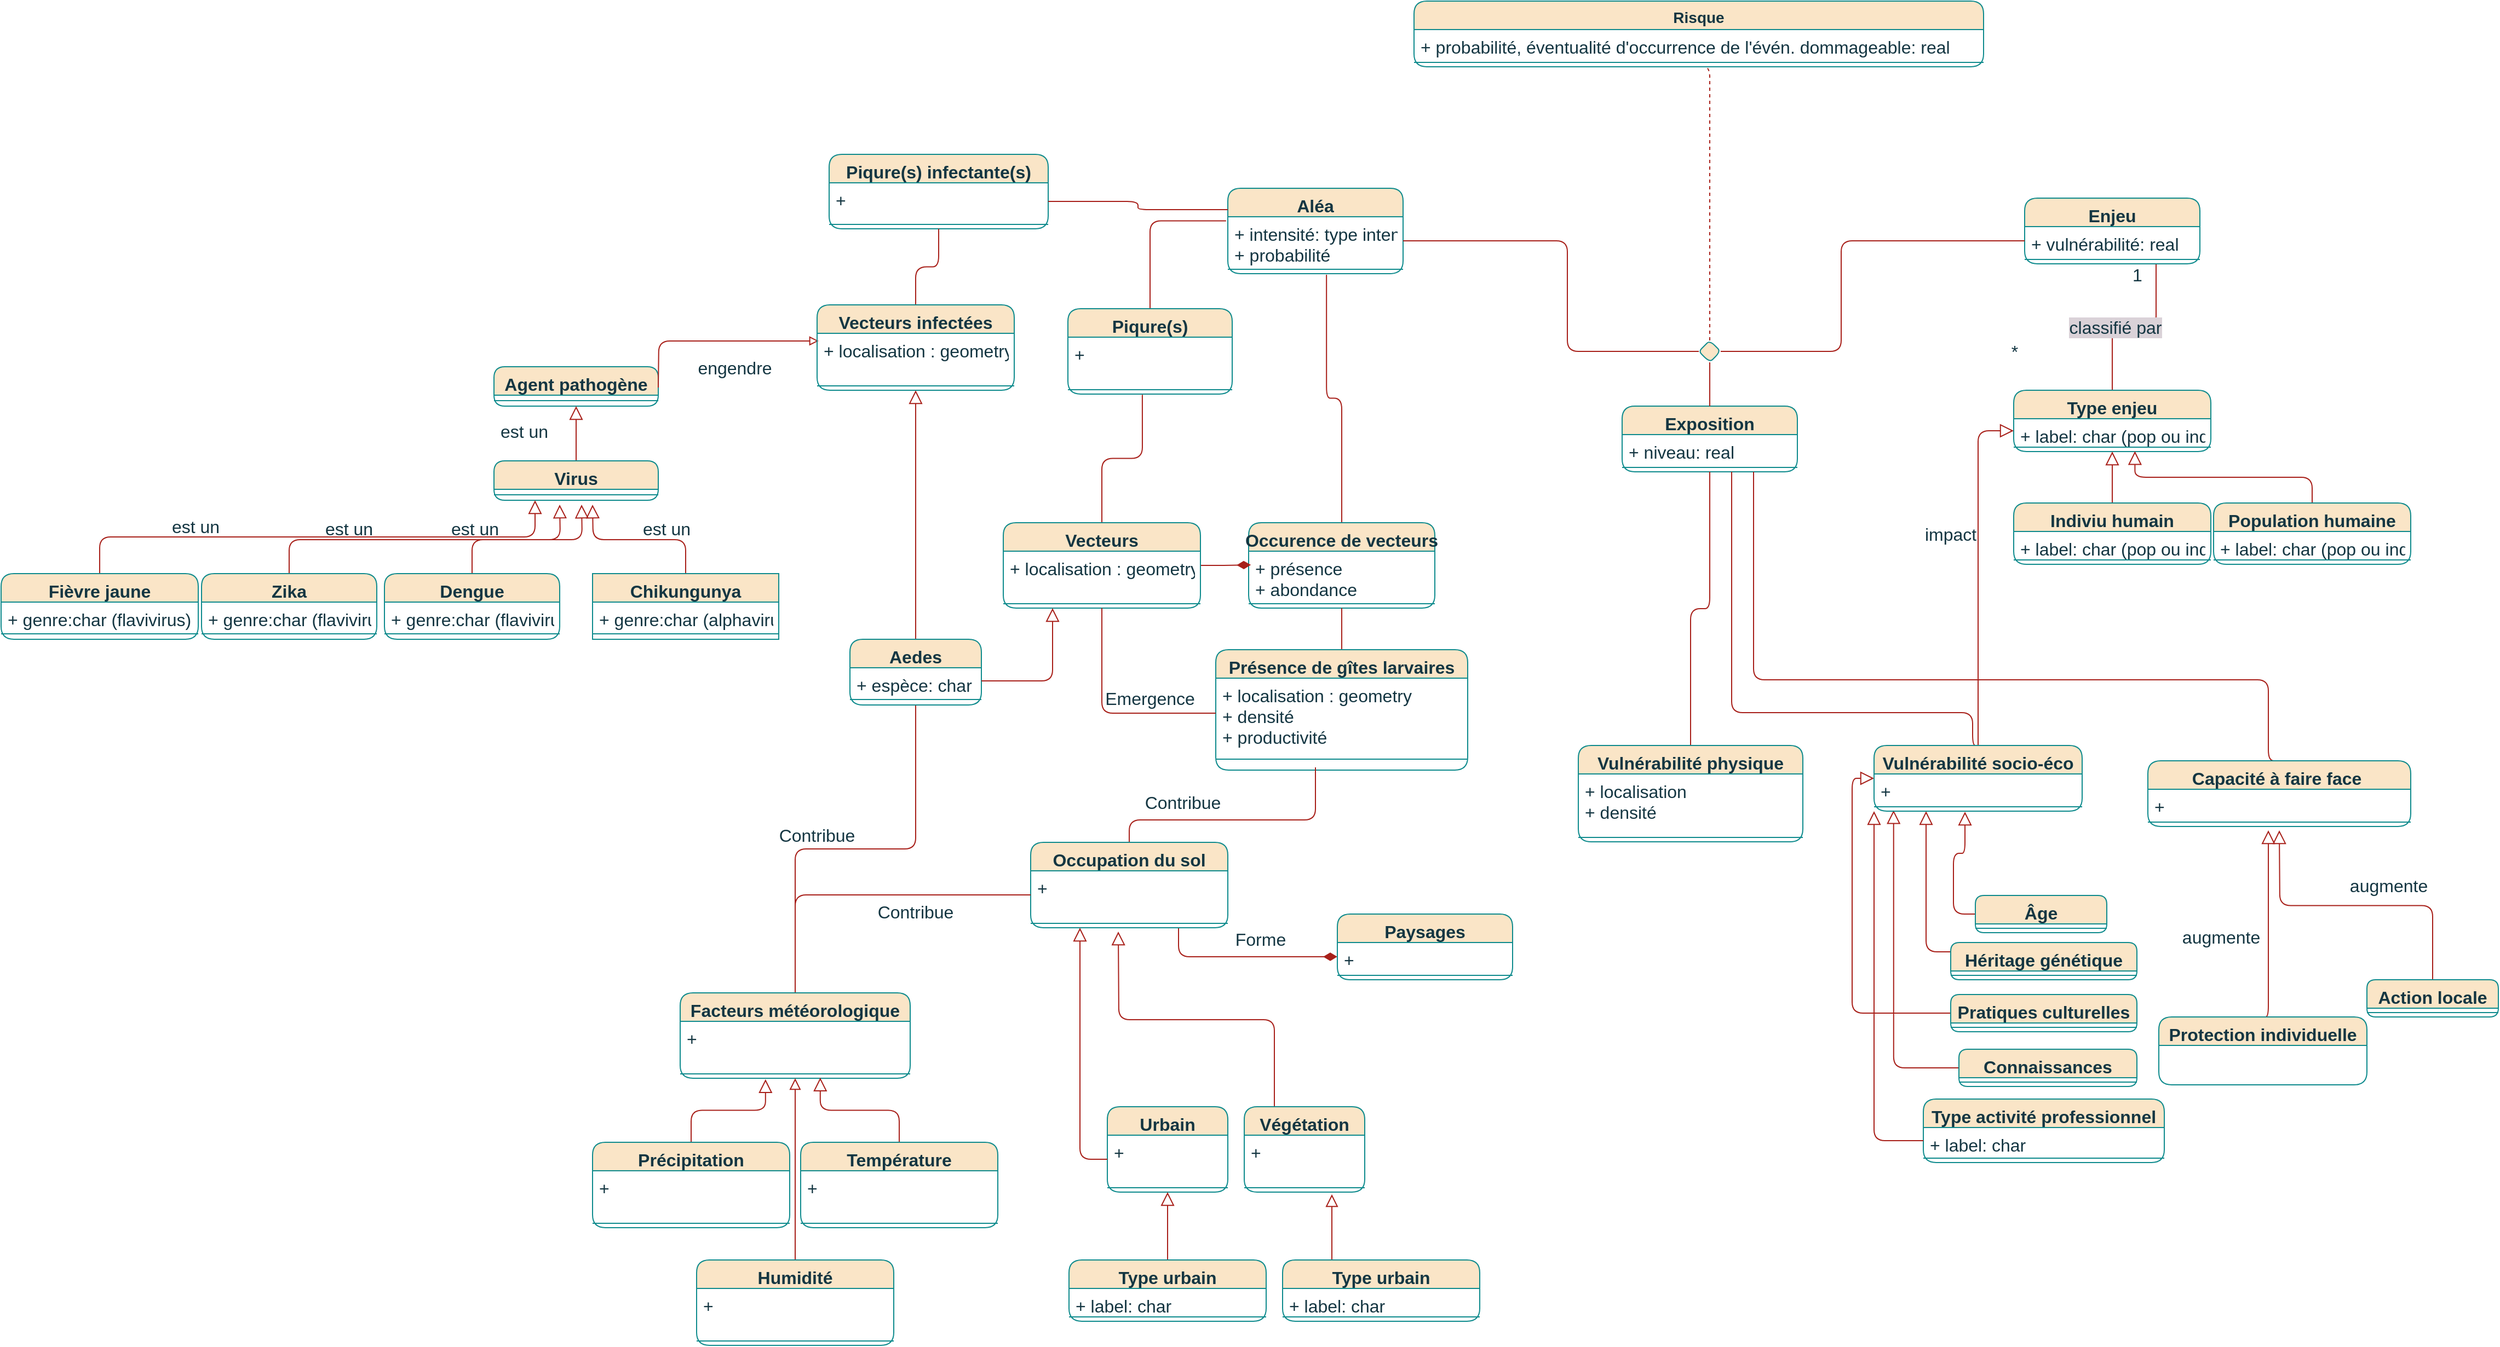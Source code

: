 <mxfile version="19.0.2" type="github">
  <diagram id="Etl3nPAd18TX28ZEUpS_" name="Page-1">
    <mxGraphModel dx="4469" dy="2767" grid="1" gridSize="10" guides="1" tooltips="1" connect="1" arrows="1" fold="1" page="1" pageScale="1" pageWidth="827" pageHeight="1169" math="0" shadow="0">
      <root>
        <mxCell id="0" />
        <mxCell id="1" parent="0" />
        <mxCell id="zQnf5BKZiq_Y63WzG17X-1" value="Exposition" style="swimlane;fontStyle=1;align=center;verticalAlign=top;childLayout=stackLayout;horizontal=1;startSize=26;horizontalStack=0;resizeParent=1;resizeParentMax=0;resizeLast=0;collapsible=1;marginBottom=0;fillColor=#FAE5C7;strokeColor=#0F8B8D;fontColor=#143642;rounded=1;fontSize=16;" vertex="1" parent="1">
          <mxGeometry x="-20" y="-650" width="160" height="60" as="geometry">
            <mxRectangle x="600" y="310" width="90" height="26" as="alternateBounds" />
          </mxGeometry>
        </mxCell>
        <mxCell id="zQnf5BKZiq_Y63WzG17X-2" value="+ niveau: real" style="text;strokeColor=none;fillColor=none;align=left;verticalAlign=top;spacingLeft=4;spacingRight=4;overflow=hidden;rotatable=0;points=[[0,0.5],[1,0.5]];portConstraint=eastwest;fontColor=#143642;rounded=1;fontSize=16;" vertex="1" parent="zQnf5BKZiq_Y63WzG17X-1">
          <mxGeometry y="26" width="160" height="26" as="geometry" />
        </mxCell>
        <mxCell id="zQnf5BKZiq_Y63WzG17X-3" value="" style="line;strokeWidth=1;fillColor=none;align=left;verticalAlign=middle;spacingTop=-1;spacingLeft=3;spacingRight=3;rotatable=0;labelPosition=right;points=[];portConstraint=eastwest;strokeColor=#0F8B8D;fontColor=#143642;labelBackgroundColor=#DAD2D8;rounded=1;fontSize=16;" vertex="1" parent="zQnf5BKZiq_Y63WzG17X-1">
          <mxGeometry y="52" width="160" height="8" as="geometry" />
        </mxCell>
        <mxCell id="zQnf5BKZiq_Y63WzG17X-4" style="edgeStyle=orthogonalEdgeStyle;shape=connector;orthogonalLoop=1;jettySize=auto;html=1;entryX=0.5;entryY=0;entryDx=0;entryDy=0;fontFamily=Helvetica;fontSize=16;fontColor=#143642;endArrow=none;endFill=0;strokeColor=#A8201A;exitX=0.75;exitY=1;exitDx=0;exitDy=0;labelBackgroundColor=#DAD2D8;rounded=1;" edge="1" parent="1" source="zQnf5BKZiq_Y63WzG17X-6" target="zQnf5BKZiq_Y63WzG17X-20">
          <mxGeometry relative="1" as="geometry" />
        </mxCell>
        <mxCell id="zQnf5BKZiq_Y63WzG17X-5" value="classifié par" style="edgeLabel;html=1;align=center;verticalAlign=middle;resizable=0;points=[];fontSize=16;fontFamily=Helvetica;fontColor=#143642;labelBackgroundColor=#DAD2D8;rounded=1;" vertex="1" connectable="0" parent="zQnf5BKZiq_Y63WzG17X-4">
          <mxGeometry x="0.234" relative="1" as="geometry">
            <mxPoint as="offset" />
          </mxGeometry>
        </mxCell>
        <mxCell id="zQnf5BKZiq_Y63WzG17X-6" value="Enjeu" style="swimlane;fontStyle=1;align=center;verticalAlign=top;childLayout=stackLayout;horizontal=1;startSize=26;horizontalStack=0;resizeParent=1;resizeParentMax=0;resizeLast=0;collapsible=1;marginBottom=0;fillColor=#FAE5C7;strokeColor=#0F8B8D;fontColor=#143642;rounded=1;fontSize=16;" vertex="1" parent="1">
          <mxGeometry x="347.5" y="-840" width="160" height="60" as="geometry" />
        </mxCell>
        <mxCell id="zQnf5BKZiq_Y63WzG17X-7" value="+ vulnérabilité: real" style="text;strokeColor=none;fillColor=none;align=left;verticalAlign=top;spacingLeft=4;spacingRight=4;overflow=hidden;rotatable=0;points=[[0,0.5],[1,0.5]];portConstraint=eastwest;fontColor=#143642;rounded=1;fontSize=16;" vertex="1" parent="zQnf5BKZiq_Y63WzG17X-6">
          <mxGeometry y="26" width="160" height="26" as="geometry" />
        </mxCell>
        <mxCell id="zQnf5BKZiq_Y63WzG17X-8" value="" style="line;strokeWidth=1;fillColor=none;align=left;verticalAlign=middle;spacingTop=-1;spacingLeft=3;spacingRight=3;rotatable=0;labelPosition=right;points=[];portConstraint=eastwest;strokeColor=#0F8B8D;fontColor=#143642;labelBackgroundColor=#DAD2D8;rounded=1;fontSize=16;" vertex="1" parent="zQnf5BKZiq_Y63WzG17X-6">
          <mxGeometry y="52" width="160" height="8" as="geometry" />
        </mxCell>
        <mxCell id="zQnf5BKZiq_Y63WzG17X-9" value="Aléa" style="swimlane;fontStyle=1;align=center;verticalAlign=top;childLayout=stackLayout;horizontal=1;startSize=26;horizontalStack=0;resizeParent=1;resizeParentMax=0;resizeLast=0;collapsible=1;marginBottom=0;fillColor=#FAE5C7;strokeColor=#0F8B8D;fontColor=#143642;rounded=1;fontSize=16;" vertex="1" parent="1">
          <mxGeometry x="-380" y="-849" width="160" height="78" as="geometry" />
        </mxCell>
        <mxCell id="zQnf5BKZiq_Y63WzG17X-10" value="+ intensité: type intensité&#xa;+ probabilité" style="text;strokeColor=none;fillColor=none;align=left;verticalAlign=top;spacingLeft=4;spacingRight=4;overflow=hidden;rotatable=0;points=[[0,0.5],[1,0.5]];portConstraint=eastwest;fontColor=#143642;rounded=1;fontSize=16;" vertex="1" parent="zQnf5BKZiq_Y63WzG17X-9">
          <mxGeometry y="26" width="160" height="44" as="geometry" />
        </mxCell>
        <mxCell id="zQnf5BKZiq_Y63WzG17X-11" value="" style="line;strokeWidth=1;fillColor=none;align=left;verticalAlign=middle;spacingTop=-1;spacingLeft=3;spacingRight=3;rotatable=0;labelPosition=right;points=[];portConstraint=eastwest;strokeColor=#0F8B8D;fontColor=#143642;labelBackgroundColor=#DAD2D8;rounded=1;fontSize=16;" vertex="1" parent="zQnf5BKZiq_Y63WzG17X-9">
          <mxGeometry y="70" width="160" height="8" as="geometry" />
        </mxCell>
        <mxCell id="zQnf5BKZiq_Y63WzG17X-12" style="edgeStyle=orthogonalEdgeStyle;orthogonalLoop=1;jettySize=auto;html=1;exitX=0.5;exitY=0;exitDx=0;exitDy=0;endArrow=none;endFill=0;dashed=1;entryX=0.5;entryY=1;entryDx=0;entryDy=0;strokeColor=#A8201A;fontColor=#143642;labelBackgroundColor=#DAD2D8;rounded=1;fontSize=16;" edge="1" parent="1" source="zQnf5BKZiq_Y63WzG17X-14" target="zQnf5BKZiq_Y63WzG17X-17">
          <mxGeometry relative="1" as="geometry">
            <mxPoint x="60" y="-790" as="targetPoint" />
            <Array as="points">
              <mxPoint x="60" y="-750" />
              <mxPoint x="60" y="-750" />
            </Array>
          </mxGeometry>
        </mxCell>
        <mxCell id="zQnf5BKZiq_Y63WzG17X-13" style="edgeStyle=elbowEdgeStyle;orthogonalLoop=1;jettySize=auto;html=1;exitX=1;exitY=0.5;exitDx=0;exitDy=0;endArrow=none;endFill=0;strokeColor=#A8201A;fontColor=#143642;labelBackgroundColor=#DAD2D8;rounded=1;fontSize=16;" edge="1" parent="1" source="zQnf5BKZiq_Y63WzG17X-14" target="zQnf5BKZiq_Y63WzG17X-7">
          <mxGeometry relative="1" as="geometry">
            <mxPoint x="210" y="-755" as="targetPoint" />
            <Array as="points">
              <mxPoint x="180" y="-700" />
            </Array>
          </mxGeometry>
        </mxCell>
        <mxCell id="zQnf5BKZiq_Y63WzG17X-14" value="" style="rhombus;aspect=fixed;fillColor=#FAE5C7;strokeColor=#0F8B8D;fontColor=#143642;rounded=1;fontSize=16;" vertex="1" parent="1">
          <mxGeometry x="50" y="-710" width="20" height="20" as="geometry" />
        </mxCell>
        <mxCell id="zQnf5BKZiq_Y63WzG17X-15" value="" style="endArrow=none;html=1;align=center;verticalAlign=bottom;labelBackgroundColor=none;edgeStyle=elbowEdgeStyle;strokeColor=#A8201A;fontColor=#143642;rounded=1;fontSize=16;" edge="1" parent="1" source="zQnf5BKZiq_Y63WzG17X-10" target="zQnf5BKZiq_Y63WzG17X-14">
          <mxGeometry relative="1" as="geometry">
            <mxPoint x="-140" y="-700" as="sourcePoint" />
            <Array as="points">
              <mxPoint x="-70" y="-700" />
              <mxPoint x="-50" y="-700" />
            </Array>
          </mxGeometry>
        </mxCell>
        <mxCell id="zQnf5BKZiq_Y63WzG17X-16" value="" style="endArrow=none;html=1;align=center;verticalAlign=bottom;labelBackgroundColor=none;entryX=0.5;entryY=0;entryDx=0;entryDy=0;edgeStyle=elbowEdgeStyle;elbow=vertical;strokeColor=#A8201A;fontColor=#143642;rounded=1;fontSize=16;" edge="1" parent="1" source="zQnf5BKZiq_Y63WzG17X-14" target="zQnf5BKZiq_Y63WzG17X-1">
          <mxGeometry relative="1" as="geometry">
            <mxPoint x="130" y="-700" as="targetPoint" />
          </mxGeometry>
        </mxCell>
        <mxCell id="zQnf5BKZiq_Y63WzG17X-17" value="Risque" style="swimlane;fontStyle=1;align=center;verticalAlign=top;childLayout=stackLayout;horizontal=1;startSize=26;horizontalStack=0;resizeParent=1;resizeParentMax=0;resizeLast=0;collapsible=1;marginBottom=0;fillColor=#FAE5C7;strokeColor=#0F8B8D;fontColor=#143642;rounded=1;fontSize=14;" vertex="1" parent="1">
          <mxGeometry x="-210" y="-1020" width="520" height="60" as="geometry" />
        </mxCell>
        <mxCell id="zQnf5BKZiq_Y63WzG17X-18" value="+ probabilité, éventualité d&#39;occurrence de l&#39;évén. dommageable: real" style="text;strokeColor=none;fillColor=none;align=left;verticalAlign=top;spacingLeft=4;spacingRight=4;overflow=hidden;rotatable=0;points=[[0,0.5],[1,0.5]];portConstraint=eastwest;fontColor=#143642;rounded=1;fontSize=16;" vertex="1" parent="zQnf5BKZiq_Y63WzG17X-17">
          <mxGeometry y="26" width="520" height="26" as="geometry" />
        </mxCell>
        <mxCell id="zQnf5BKZiq_Y63WzG17X-19" value="" style="line;strokeWidth=1;fillColor=none;align=left;verticalAlign=middle;spacingTop=-1;spacingLeft=3;spacingRight=3;rotatable=0;labelPosition=right;points=[];portConstraint=eastwest;strokeColor=#0F8B8D;fontColor=#143642;labelBackgroundColor=#DAD2D8;rounded=1;fontSize=16;" vertex="1" parent="zQnf5BKZiq_Y63WzG17X-17">
          <mxGeometry y="52" width="520" height="8" as="geometry" />
        </mxCell>
        <mxCell id="zQnf5BKZiq_Y63WzG17X-20" value="Type enjeu" style="swimlane;fontStyle=1;align=center;verticalAlign=top;childLayout=stackLayout;horizontal=1;startSize=26;horizontalStack=0;resizeParent=1;resizeParentMax=0;resizeLast=0;collapsible=1;marginBottom=0;fillColor=#FAE5C7;strokeColor=#0F8B8D;fontColor=#143642;rounded=1;fontSize=16;" vertex="1" parent="1">
          <mxGeometry x="337.5" y="-664.5" width="180" height="56" as="geometry" />
        </mxCell>
        <mxCell id="zQnf5BKZiq_Y63WzG17X-21" value="+ label: char (pop ou indiv)" style="text;strokeColor=none;fillColor=none;align=left;verticalAlign=top;spacingLeft=4;spacingRight=4;overflow=hidden;rotatable=0;points=[[0,0.5],[1,0.5]];portConstraint=eastwest;fontColor=#143642;rounded=1;fontSize=16;" vertex="1" parent="zQnf5BKZiq_Y63WzG17X-20">
          <mxGeometry y="26" width="180" height="22" as="geometry" />
        </mxCell>
        <mxCell id="zQnf5BKZiq_Y63WzG17X-22" value="" style="line;strokeWidth=1;fillColor=none;align=left;verticalAlign=middle;spacingTop=-1;spacingLeft=3;spacingRight=3;rotatable=0;labelPosition=right;points=[];portConstraint=eastwest;strokeColor=#0F8B8D;fontColor=#143642;labelBackgroundColor=#DAD2D8;rounded=1;fontSize=16;" vertex="1" parent="zQnf5BKZiq_Y63WzG17X-20">
          <mxGeometry y="48" width="180" height="8" as="geometry" />
        </mxCell>
        <mxCell id="zQnf5BKZiq_Y63WzG17X-23" value="1" style="text;html=1;align=center;verticalAlign=middle;resizable=0;points=[];autosize=1;strokeColor=none;fillColor=none;fontSize=16;fontFamily=Helvetica;fontColor=#143642;rounded=1;" vertex="1" parent="1">
          <mxGeometry x="440" y="-780" width="20" height="20" as="geometry" />
        </mxCell>
        <mxCell id="zQnf5BKZiq_Y63WzG17X-24" value="*" style="text;html=1;align=center;verticalAlign=middle;resizable=0;points=[];autosize=1;strokeColor=none;fillColor=none;fontSize=16;fontFamily=Helvetica;fontColor=#143642;rounded=1;" vertex="1" parent="1">
          <mxGeometry x="327.5" y="-710" width="20" height="20" as="geometry" />
        </mxCell>
        <mxCell id="zQnf5BKZiq_Y63WzG17X-25" style="edgeStyle=orthogonalEdgeStyle;rounded=1;orthogonalLoop=1;jettySize=auto;html=1;exitX=0.5;exitY=0;exitDx=0;exitDy=0;entryX=0.563;entryY=1.125;entryDx=0;entryDy=0;entryPerimeter=0;fontSize=16;fontColor=#143642;endArrow=none;endFill=0;strokeColor=#A8201A;fillColor=#FAE5C7;labelBackgroundColor=#DAD2D8;" edge="1" parent="1" source="zQnf5BKZiq_Y63WzG17X-26" target="zQnf5BKZiq_Y63WzG17X-11">
          <mxGeometry relative="1" as="geometry" />
        </mxCell>
        <mxCell id="zQnf5BKZiq_Y63WzG17X-26" value="Occurence de vecteurs" style="swimlane;fontStyle=1;align=center;verticalAlign=top;childLayout=stackLayout;horizontal=1;startSize=26;horizontalStack=0;resizeParent=1;resizeParentMax=0;resizeLast=0;collapsible=1;marginBottom=0;fillColor=#FAE5C7;strokeColor=#0F8B8D;fontColor=#143642;rounded=1;fontSize=16;" vertex="1" parent="1">
          <mxGeometry x="-361" y="-543.5" width="170" height="78" as="geometry" />
        </mxCell>
        <mxCell id="zQnf5BKZiq_Y63WzG17X-27" value="+ présence&#xa;+ abondance&#xa;&#xa;" style="text;strokeColor=none;fillColor=none;align=left;verticalAlign=top;spacingLeft=4;spacingRight=4;overflow=hidden;rotatable=0;points=[[0,0.5],[1,0.5]];portConstraint=eastwest;fontColor=#143642;rounded=1;fontSize=16;" vertex="1" parent="zQnf5BKZiq_Y63WzG17X-26">
          <mxGeometry y="26" width="170" height="44" as="geometry" />
        </mxCell>
        <mxCell id="zQnf5BKZiq_Y63WzG17X-28" value="" style="line;strokeWidth=1;fillColor=none;align=left;verticalAlign=middle;spacingTop=-1;spacingLeft=3;spacingRight=3;rotatable=0;labelPosition=right;points=[];portConstraint=eastwest;strokeColor=#0F8B8D;fontColor=#143642;labelBackgroundColor=#DAD2D8;rounded=1;fontSize=16;" vertex="1" parent="zQnf5BKZiq_Y63WzG17X-26">
          <mxGeometry y="70" width="170" height="8" as="geometry" />
        </mxCell>
        <mxCell id="zQnf5BKZiq_Y63WzG17X-29" style="edgeStyle=orthogonalEdgeStyle;rounded=1;orthogonalLoop=1;jettySize=auto;html=1;exitX=0.5;exitY=0;exitDx=0;exitDy=0;entryX=-0.01;entryY=0.086;entryDx=0;entryDy=0;entryPerimeter=0;fontSize=16;fontColor=#143642;endArrow=none;endFill=0;strokeColor=#A8201A;fillColor=#FAE5C7;labelBackgroundColor=#DAD2D8;" edge="1" parent="1" source="zQnf5BKZiq_Y63WzG17X-30" target="zQnf5BKZiq_Y63WzG17X-10">
          <mxGeometry relative="1" as="geometry" />
        </mxCell>
        <mxCell id="zQnf5BKZiq_Y63WzG17X-30" value="Piqure(s)" style="swimlane;fontStyle=1;align=center;verticalAlign=top;childLayout=stackLayout;horizontal=1;startSize=26;horizontalStack=0;resizeParent=1;resizeParentMax=0;resizeLast=0;collapsible=1;marginBottom=0;fillColor=#FAE5C7;strokeColor=#0F8B8D;fontColor=#143642;rounded=1;fontSize=16;" vertex="1" parent="1">
          <mxGeometry x="-526" y="-739" width="150" height="78" as="geometry" />
        </mxCell>
        <mxCell id="zQnf5BKZiq_Y63WzG17X-31" value="+ " style="text;strokeColor=none;fillColor=none;align=left;verticalAlign=top;spacingLeft=4;spacingRight=4;overflow=hidden;rotatable=0;points=[[0,0.5],[1,0.5]];portConstraint=eastwest;fontColor=#143642;rounded=1;fontSize=16;" vertex="1" parent="zQnf5BKZiq_Y63WzG17X-30">
          <mxGeometry y="26" width="150" height="44" as="geometry" />
        </mxCell>
        <mxCell id="zQnf5BKZiq_Y63WzG17X-32" value="" style="line;strokeWidth=1;fillColor=none;align=left;verticalAlign=middle;spacingTop=-1;spacingLeft=3;spacingRight=3;rotatable=0;labelPosition=right;points=[];portConstraint=eastwest;strokeColor=#0F8B8D;fontColor=#143642;labelBackgroundColor=#DAD2D8;rounded=1;fontSize=16;" vertex="1" parent="zQnf5BKZiq_Y63WzG17X-30">
          <mxGeometry y="70" width="150" height="8" as="geometry" />
        </mxCell>
        <mxCell id="zQnf5BKZiq_Y63WzG17X-33" value="Piqure(s) infectante(s)" style="swimlane;fontStyle=1;align=center;verticalAlign=top;childLayout=stackLayout;horizontal=1;startSize=26;horizontalStack=0;resizeParent=1;resizeParentMax=0;resizeLast=0;collapsible=1;marginBottom=0;fillColor=#FAE5C7;strokeColor=#0F8B8D;fontColor=#143642;rounded=1;fontSize=16;" vertex="1" parent="1">
          <mxGeometry x="-744" y="-880" width="200" height="68" as="geometry">
            <mxRectangle x="-430" y="200" width="180" height="26" as="alternateBounds" />
          </mxGeometry>
        </mxCell>
        <mxCell id="zQnf5BKZiq_Y63WzG17X-34" value="+" style="text;strokeColor=none;fillColor=none;align=left;verticalAlign=top;spacingLeft=4;spacingRight=4;overflow=hidden;rotatable=0;points=[[0,0.5],[1,0.5]];portConstraint=eastwest;fontColor=#143642;rounded=1;fontSize=16;" vertex="1" parent="zQnf5BKZiq_Y63WzG17X-33">
          <mxGeometry y="26" width="200" height="34" as="geometry" />
        </mxCell>
        <mxCell id="zQnf5BKZiq_Y63WzG17X-35" value="" style="line;strokeWidth=1;fillColor=none;align=left;verticalAlign=middle;spacingTop=-1;spacingLeft=3;spacingRight=3;rotatable=0;labelPosition=right;points=[];portConstraint=eastwest;strokeColor=#0F8B8D;fontColor=#143642;labelBackgroundColor=#DAD2D8;rounded=1;fontSize=16;" vertex="1" parent="zQnf5BKZiq_Y63WzG17X-33">
          <mxGeometry y="60" width="200" height="8" as="geometry" />
        </mxCell>
        <mxCell id="zQnf5BKZiq_Y63WzG17X-36" style="edgeStyle=orthogonalEdgeStyle;rounded=1;orthogonalLoop=1;jettySize=auto;html=1;exitX=0.5;exitY=0;exitDx=0;exitDy=0;entryX=0.5;entryY=1;entryDx=0;entryDy=0;fontSize=16;fontColor=#143642;strokeColor=#A8201A;fillColor=#FAE5C7;endArrow=none;endFill=0;labelBackgroundColor=#DAD2D8;" edge="1" parent="1" source="zQnf5BKZiq_Y63WzG17X-37" target="zQnf5BKZiq_Y63WzG17X-26">
          <mxGeometry relative="1" as="geometry" />
        </mxCell>
        <mxCell id="zQnf5BKZiq_Y63WzG17X-37" value="Présence de gîtes larvaires" style="swimlane;fontStyle=1;align=center;verticalAlign=top;childLayout=stackLayout;horizontal=1;startSize=26;horizontalStack=0;resizeParent=1;resizeParentMax=0;resizeLast=0;collapsible=1;marginBottom=0;fillColor=#FAE5C7;strokeColor=#0F8B8D;fontColor=#143642;rounded=1;fontSize=16;" vertex="1" parent="1">
          <mxGeometry x="-391" y="-427.5" width="230" height="110" as="geometry" />
        </mxCell>
        <mxCell id="zQnf5BKZiq_Y63WzG17X-38" value="+ localisation : geometry&#xa;+ densité&#xa;+ productivité&#xa;" style="text;strokeColor=none;fillColor=none;align=left;verticalAlign=top;spacingLeft=4;spacingRight=4;overflow=hidden;rotatable=0;points=[[0,0.5],[1,0.5]];portConstraint=eastwest;fontColor=#143642;rounded=1;fontSize=16;" vertex="1" parent="zQnf5BKZiq_Y63WzG17X-37">
          <mxGeometry y="26" width="230" height="64" as="geometry" />
        </mxCell>
        <mxCell id="zQnf5BKZiq_Y63WzG17X-39" value="" style="line;strokeWidth=1;fillColor=none;align=left;verticalAlign=middle;spacingTop=-1;spacingLeft=3;spacingRight=3;rotatable=0;labelPosition=right;points=[];portConstraint=eastwest;strokeColor=#0F8B8D;fontColor=#143642;labelBackgroundColor=#DAD2D8;rounded=1;fontSize=16;" vertex="1" parent="zQnf5BKZiq_Y63WzG17X-37">
          <mxGeometry y="90" width="230" height="20" as="geometry" />
        </mxCell>
        <mxCell id="zQnf5BKZiq_Y63WzG17X-40" style="edgeStyle=orthogonalEdgeStyle;orthogonalLoop=1;jettySize=auto;html=1;exitX=0.5;exitY=0;exitDx=0;exitDy=0;fontColor=#143642;endArrow=none;endFill=0;strokeColor=#A8201A;fillColor=#FAE5C7;labelBackgroundColor=#DAD2D8;rounded=1;fontSize=16;" edge="1" parent="1" source="zQnf5BKZiq_Y63WzG17X-42">
          <mxGeometry relative="1" as="geometry">
            <mxPoint x="-300" y="-320" as="targetPoint" />
            <Array as="points">
              <mxPoint x="-470" y="-272" />
              <mxPoint x="-300" y="-272" />
            </Array>
          </mxGeometry>
        </mxCell>
        <mxCell id="zQnf5BKZiq_Y63WzG17X-41" style="edgeStyle=orthogonalEdgeStyle;rounded=1;orthogonalLoop=1;jettySize=auto;html=1;exitX=0.75;exitY=1;exitDx=0;exitDy=0;entryX=0;entryY=0.5;entryDx=0;entryDy=0;fontSize=16;fontColor=#143642;endArrow=diamondThin;endFill=1;endSize=10;strokeColor=#A8201A;fillColor=#FAE5C7;labelBackgroundColor=#DAD2D8;" edge="1" parent="1" source="zQnf5BKZiq_Y63WzG17X-42" target="zQnf5BKZiq_Y63WzG17X-74">
          <mxGeometry relative="1" as="geometry" />
        </mxCell>
        <mxCell id="zQnf5BKZiq_Y63WzG17X-42" value="Occupation du sol" style="swimlane;fontStyle=1;align=center;verticalAlign=top;childLayout=stackLayout;horizontal=1;startSize=26;horizontalStack=0;resizeParent=1;resizeParentMax=0;resizeLast=0;collapsible=1;marginBottom=0;fillColor=#FAE5C7;strokeColor=#0F8B8D;fontColor=#143642;rounded=1;fontSize=16;" vertex="1" parent="1">
          <mxGeometry x="-560" y="-251.5" width="180" height="78" as="geometry" />
        </mxCell>
        <mxCell id="zQnf5BKZiq_Y63WzG17X-43" value="+" style="text;strokeColor=none;fillColor=none;align=left;verticalAlign=top;spacingLeft=4;spacingRight=4;overflow=hidden;rotatable=0;points=[[0,0.5],[1,0.5]];portConstraint=eastwest;fontColor=#143642;rounded=1;fontSize=16;" vertex="1" parent="zQnf5BKZiq_Y63WzG17X-42">
          <mxGeometry y="26" width="180" height="44" as="geometry" />
        </mxCell>
        <mxCell id="zQnf5BKZiq_Y63WzG17X-44" value="" style="line;strokeWidth=1;fillColor=none;align=left;verticalAlign=middle;spacingTop=-1;spacingLeft=3;spacingRight=3;rotatable=0;labelPosition=right;points=[];portConstraint=eastwest;strokeColor=#0F8B8D;fontColor=#143642;labelBackgroundColor=#DAD2D8;rounded=1;fontSize=16;" vertex="1" parent="zQnf5BKZiq_Y63WzG17X-42">
          <mxGeometry y="70" width="180" height="8" as="geometry" />
        </mxCell>
        <mxCell id="zQnf5BKZiq_Y63WzG17X-45" style="edgeStyle=orthogonalEdgeStyle;orthogonalLoop=1;jettySize=auto;html=1;exitX=0.5;exitY=0;exitDx=0;exitDy=0;entryX=0;entryY=0.5;entryDx=0;entryDy=0;fontColor=#143642;endArrow=none;endFill=0;strokeColor=#A8201A;fillColor=#FAE5C7;labelBackgroundColor=#DAD2D8;rounded=1;fontSize=16;" edge="1" parent="1" source="zQnf5BKZiq_Y63WzG17X-47" target="zQnf5BKZiq_Y63WzG17X-43">
          <mxGeometry relative="1" as="geometry" />
        </mxCell>
        <mxCell id="zQnf5BKZiq_Y63WzG17X-46" style="edgeStyle=orthogonalEdgeStyle;orthogonalLoop=1;jettySize=auto;html=1;exitX=0.5;exitY=0;exitDx=0;exitDy=0;entryX=0.5;entryY=1;entryDx=0;entryDy=0;fontColor=#143642;strokeColor=#A8201A;fillColor=#FAE5C7;labelBackgroundColor=#DAD2D8;endArrow=none;endFill=0;rounded=1;fontSize=16;" edge="1" parent="1" source="zQnf5BKZiq_Y63WzG17X-47" target="zQnf5BKZiq_Y63WzG17X-64">
          <mxGeometry relative="1" as="geometry" />
        </mxCell>
        <mxCell id="zQnf5BKZiq_Y63WzG17X-47" value="Facteurs météorologique" style="swimlane;fontStyle=1;align=center;verticalAlign=top;childLayout=stackLayout;horizontal=1;startSize=26;horizontalStack=0;resizeParent=1;resizeParentMax=0;resizeLast=0;collapsible=1;marginBottom=0;fillColor=#FAE5C7;strokeColor=#0F8B8D;fontColor=#143642;rounded=1;fontSize=16;" vertex="1" parent="1">
          <mxGeometry x="-880" y="-114" width="210" height="78" as="geometry" />
        </mxCell>
        <mxCell id="zQnf5BKZiq_Y63WzG17X-48" value="+" style="text;strokeColor=none;fillColor=none;align=left;verticalAlign=top;spacingLeft=4;spacingRight=4;overflow=hidden;rotatable=0;points=[[0,0.5],[1,0.5]];portConstraint=eastwest;fontColor=#143642;rounded=1;fontSize=16;" vertex="1" parent="zQnf5BKZiq_Y63WzG17X-47">
          <mxGeometry y="26" width="210" height="44" as="geometry" />
        </mxCell>
        <mxCell id="zQnf5BKZiq_Y63WzG17X-49" value="" style="line;strokeWidth=1;fillColor=none;align=left;verticalAlign=middle;spacingTop=-1;spacingLeft=3;spacingRight=3;rotatable=0;labelPosition=right;points=[];portConstraint=eastwest;strokeColor=#0F8B8D;fontColor=#143642;labelBackgroundColor=#DAD2D8;rounded=1;fontSize=16;" vertex="1" parent="zQnf5BKZiq_Y63WzG17X-47">
          <mxGeometry y="70" width="210" height="8" as="geometry" />
        </mxCell>
        <mxCell id="zQnf5BKZiq_Y63WzG17X-50" value="Contribue" style="text;html=1;strokeColor=none;fillColor=none;align=center;verticalAlign=middle;whiteSpace=wrap;fontColor=#143642;rounded=1;fontSize=16;" vertex="1" parent="1">
          <mxGeometry x="-695" y="-203.5" width="60" height="30" as="geometry" />
        </mxCell>
        <mxCell id="zQnf5BKZiq_Y63WzG17X-51" style="edgeStyle=orthogonalEdgeStyle;orthogonalLoop=1;jettySize=auto;html=1;exitX=0.5;exitY=0;exitDx=0;exitDy=0;endArrow=block;endFill=0;labelBackgroundColor=#DAD2D8;strokeColor=#A8201A;fontColor=#143642;rounded=1;fontSize=16;endSize=10;entryX=0.609;entryY=0.929;entryDx=0;entryDy=0;entryPerimeter=0;" edge="1" parent="1" source="zQnf5BKZiq_Y63WzG17X-52" target="zQnf5BKZiq_Y63WzG17X-49">
          <mxGeometry relative="1" as="geometry">
            <mxPoint x="-750" y="-20" as="targetPoint" />
          </mxGeometry>
        </mxCell>
        <mxCell id="zQnf5BKZiq_Y63WzG17X-52" value="Température" style="swimlane;fontStyle=1;align=center;verticalAlign=top;childLayout=stackLayout;horizontal=1;startSize=26;horizontalStack=0;resizeParent=1;resizeParentMax=0;resizeLast=0;collapsible=1;marginBottom=0;fillColor=#FAE5C7;strokeColor=#0F8B8D;fontColor=#143642;rounded=1;fontSize=16;" vertex="1" parent="1">
          <mxGeometry x="-770" y="22.5" width="180" height="78" as="geometry" />
        </mxCell>
        <mxCell id="zQnf5BKZiq_Y63WzG17X-53" value="+" style="text;strokeColor=none;fillColor=none;align=left;verticalAlign=top;spacingLeft=4;spacingRight=4;overflow=hidden;rotatable=0;points=[[0,0.5],[1,0.5]];portConstraint=eastwest;fontColor=#143642;rounded=1;fontSize=16;" vertex="1" parent="zQnf5BKZiq_Y63WzG17X-52">
          <mxGeometry y="26" width="180" height="44" as="geometry" />
        </mxCell>
        <mxCell id="zQnf5BKZiq_Y63WzG17X-54" value="" style="line;strokeWidth=1;fillColor=none;align=left;verticalAlign=middle;spacingTop=-1;spacingLeft=3;spacingRight=3;rotatable=0;labelPosition=right;points=[];portConstraint=eastwest;strokeColor=#0F8B8D;fontColor=#143642;labelBackgroundColor=#DAD2D8;rounded=1;fontSize=16;" vertex="1" parent="zQnf5BKZiq_Y63WzG17X-52">
          <mxGeometry y="70" width="180" height="8" as="geometry" />
        </mxCell>
        <mxCell id="zQnf5BKZiq_Y63WzG17X-55" value="Agent pathogène" style="swimlane;fontStyle=1;align=center;verticalAlign=top;childLayout=stackLayout;horizontal=1;startSize=26;horizontalStack=0;resizeParent=1;resizeParentMax=0;resizeLast=0;collapsible=1;marginBottom=0;fillColor=#FAE5C7;strokeColor=#0F8B8D;fontColor=#143642;rounded=1;fontSize=16;" vertex="1" parent="1">
          <mxGeometry x="-1050" y="-686" width="150" height="36" as="geometry" />
        </mxCell>
        <mxCell id="zQnf5BKZiq_Y63WzG17X-56" value="" style="line;strokeWidth=1;fillColor=none;align=left;verticalAlign=middle;spacingTop=-1;spacingLeft=3;spacingRight=3;rotatable=0;labelPosition=right;points=[];portConstraint=eastwest;strokeColor=#0F8B8D;fontColor=#143642;labelBackgroundColor=#DAD2D8;rounded=1;fontSize=16;" vertex="1" parent="zQnf5BKZiq_Y63WzG17X-55">
          <mxGeometry y="26" width="150" height="10" as="geometry" />
        </mxCell>
        <mxCell id="zQnf5BKZiq_Y63WzG17X-57" style="edgeStyle=orthogonalEdgeStyle;orthogonalLoop=1;jettySize=auto;html=1;entryX=0.008;entryY=0.158;entryDx=0;entryDy=0;fontColor=#143642;endArrow=block;endFill=0;strokeColor=#A8201A;fillColor=#FAE5C7;labelBackgroundColor=#DAD2D8;rounded=1;fontSize=16;entryPerimeter=0;" edge="1" parent="1" target="zQnf5BKZiq_Y63WzG17X-146">
          <mxGeometry relative="1" as="geometry">
            <mxPoint x="-900" y="-667" as="sourcePoint" />
          </mxGeometry>
        </mxCell>
        <mxCell id="zQnf5BKZiq_Y63WzG17X-58" style="edgeStyle=orthogonalEdgeStyle;orthogonalLoop=1;jettySize=auto;html=1;entryX=0.012;entryY=0.285;entryDx=0;entryDy=0;entryPerimeter=0;fontColor=#143642;endArrow=diamondThin;endFill=1;strokeColor=#A8201A;fillColor=#FAE5C7;labelBackgroundColor=#DAD2D8;rounded=1;fontSize=16;endSize=10;" edge="1" parent="1" source="zQnf5BKZiq_Y63WzG17X-60" target="zQnf5BKZiq_Y63WzG17X-27">
          <mxGeometry relative="1" as="geometry" />
        </mxCell>
        <mxCell id="zQnf5BKZiq_Y63WzG17X-59" style="edgeStyle=orthogonalEdgeStyle;rounded=1;orthogonalLoop=1;jettySize=auto;html=1;exitX=0.5;exitY=0;exitDx=0;exitDy=0;fontSize=16;fontColor=#143642;endArrow=none;endFill=0;strokeColor=#A8201A;fillColor=#FAE5C7;entryX=0.453;entryY=1.077;entryDx=0;entryDy=0;entryPerimeter=0;labelBackgroundColor=#DAD2D8;" edge="1" parent="1" source="zQnf5BKZiq_Y63WzG17X-60" target="zQnf5BKZiq_Y63WzG17X-32">
          <mxGeometry relative="1" as="geometry">
            <mxPoint x="-495.143" y="-760" as="targetPoint" />
          </mxGeometry>
        </mxCell>
        <mxCell id="zQnf5BKZiq_Y63WzG17X-60" value="Vecteurs" style="swimlane;fontStyle=1;align=center;verticalAlign=top;childLayout=stackLayout;horizontal=1;startSize=26;horizontalStack=0;resizeParent=1;resizeParentMax=0;resizeLast=0;collapsible=1;marginBottom=0;fillColor=#FAE5C7;strokeColor=#0F8B8D;fontColor=#143642;rounded=1;fontSize=16;" vertex="1" parent="1">
          <mxGeometry x="-585" y="-543.5" width="180" height="78" as="geometry" />
        </mxCell>
        <mxCell id="zQnf5BKZiq_Y63WzG17X-61" value="+ localisation : geometry&#xa;" style="text;strokeColor=none;fillColor=none;align=left;verticalAlign=top;spacingLeft=4;spacingRight=4;overflow=hidden;rotatable=0;points=[[0,0.5],[1,0.5]];portConstraint=eastwest;fontColor=#143642;rounded=1;fontSize=16;" vertex="1" parent="zQnf5BKZiq_Y63WzG17X-60">
          <mxGeometry y="26" width="180" height="44" as="geometry" />
        </mxCell>
        <mxCell id="zQnf5BKZiq_Y63WzG17X-62" value="" style="line;strokeWidth=1;fillColor=none;align=left;verticalAlign=middle;spacingTop=-1;spacingLeft=3;spacingRight=3;rotatable=0;labelPosition=right;points=[];portConstraint=eastwest;strokeColor=#0F8B8D;fontColor=#143642;labelBackgroundColor=#DAD2D8;rounded=1;fontSize=16;" vertex="1" parent="zQnf5BKZiq_Y63WzG17X-60">
          <mxGeometry y="70" width="180" height="8" as="geometry" />
        </mxCell>
        <mxCell id="zQnf5BKZiq_Y63WzG17X-63" style="edgeStyle=orthogonalEdgeStyle;rounded=1;orthogonalLoop=1;jettySize=auto;html=1;exitX=0.5;exitY=0;exitDx=0;exitDy=0;entryX=0.5;entryY=1;entryDx=0;entryDy=0;fontSize=16;fontColor=#143642;endArrow=block;endFill=0;strokeColor=#A8201A;fillColor=#FAE5C7;endSize=10;labelBackgroundColor=#DAD2D8;" edge="1" parent="1" source="zQnf5BKZiq_Y63WzG17X-64" target="zQnf5BKZiq_Y63WzG17X-145">
          <mxGeometry relative="1" as="geometry" />
        </mxCell>
        <mxCell id="zQnf5BKZiq_Y63WzG17X-64" value="Aedes" style="swimlane;fontStyle=1;align=center;verticalAlign=top;childLayout=stackLayout;horizontal=1;startSize=26;horizontalStack=0;resizeParent=1;resizeParentMax=0;resizeLast=0;collapsible=1;marginBottom=0;fillColor=#FAE5C7;strokeColor=#0F8B8D;fontColor=#143642;rounded=1;fontSize=16;" vertex="1" parent="1">
          <mxGeometry x="-725" y="-437" width="120" height="60" as="geometry" />
        </mxCell>
        <mxCell id="zQnf5BKZiq_Y63WzG17X-65" value="+ espèce: char" style="text;strokeColor=none;fillColor=none;align=left;verticalAlign=top;spacingLeft=4;spacingRight=4;overflow=hidden;rotatable=0;points=[[0,0.5],[1,0.5]];portConstraint=eastwest;fontColor=#143642;rounded=1;fontSize=16;" vertex="1" parent="zQnf5BKZiq_Y63WzG17X-64">
          <mxGeometry y="26" width="120" height="24" as="geometry" />
        </mxCell>
        <mxCell id="zQnf5BKZiq_Y63WzG17X-66" value="" style="line;strokeWidth=1;fillColor=none;align=left;verticalAlign=middle;spacingTop=-1;spacingLeft=3;spacingRight=3;rotatable=0;labelPosition=right;points=[];portConstraint=eastwest;labelBackgroundColor=#DAD2D8;strokeColor=#0F8B8D;fontColor=#143642;rounded=1;fontSize=16;" vertex="1" parent="zQnf5BKZiq_Y63WzG17X-64">
          <mxGeometry y="50" width="120" height="10" as="geometry" />
        </mxCell>
        <mxCell id="zQnf5BKZiq_Y63WzG17X-67" value="Contribue" style="text;html=1;strokeColor=none;fillColor=none;align=center;verticalAlign=middle;whiteSpace=wrap;fontColor=#143642;rounded=1;fontSize=16;" vertex="1" parent="1">
          <mxGeometry x="-451" y="-303.5" width="60" height="30" as="geometry" />
        </mxCell>
        <mxCell id="zQnf5BKZiq_Y63WzG17X-68" style="edgeStyle=orthogonalEdgeStyle;orthogonalLoop=1;jettySize=auto;html=1;exitX=0.5;exitY=0;exitDx=0;exitDy=0;entryX=0.371;entryY=1.107;entryDx=0;entryDy=0;endArrow=block;endFill=0;labelBackgroundColor=#DAD2D8;strokeColor=#A8201A;fontColor=#143642;rounded=1;fontSize=16;endSize=10;entryPerimeter=0;" edge="1" parent="1" source="zQnf5BKZiq_Y63WzG17X-69" target="zQnf5BKZiq_Y63WzG17X-49">
          <mxGeometry relative="1" as="geometry" />
        </mxCell>
        <mxCell id="zQnf5BKZiq_Y63WzG17X-69" value="Précipitation" style="swimlane;fontStyle=1;align=center;verticalAlign=top;childLayout=stackLayout;horizontal=1;startSize=26;horizontalStack=0;resizeParent=1;resizeParentMax=0;resizeLast=0;collapsible=1;marginBottom=0;fillColor=#FAE5C7;strokeColor=#0F8B8D;fontColor=#143642;rounded=1;fontSize=16;" vertex="1" parent="1">
          <mxGeometry x="-960" y="22.5" width="180" height="78" as="geometry" />
        </mxCell>
        <mxCell id="zQnf5BKZiq_Y63WzG17X-70" value="+" style="text;strokeColor=none;fillColor=none;align=left;verticalAlign=top;spacingLeft=4;spacingRight=4;overflow=hidden;rotatable=0;points=[[0,0.5],[1,0.5]];portConstraint=eastwest;fontColor=#143642;rounded=1;fontSize=16;" vertex="1" parent="zQnf5BKZiq_Y63WzG17X-69">
          <mxGeometry y="26" width="180" height="44" as="geometry" />
        </mxCell>
        <mxCell id="zQnf5BKZiq_Y63WzG17X-71" value="" style="line;strokeWidth=1;fillColor=none;align=left;verticalAlign=middle;spacingTop=-1;spacingLeft=3;spacingRight=3;rotatable=0;labelPosition=right;points=[];portConstraint=eastwest;strokeColor=#0F8B8D;fontColor=#143642;labelBackgroundColor=#DAD2D8;rounded=1;fontSize=16;" vertex="1" parent="zQnf5BKZiq_Y63WzG17X-69">
          <mxGeometry y="70" width="180" height="8" as="geometry" />
        </mxCell>
        <mxCell id="zQnf5BKZiq_Y63WzG17X-72" value="Contribue" style="text;html=1;strokeColor=none;fillColor=none;align=center;verticalAlign=middle;whiteSpace=wrap;fontColor=#143642;rounded=1;fontSize=16;" vertex="1" parent="1">
          <mxGeometry x="-785" y="-273.5" width="60" height="30" as="geometry" />
        </mxCell>
        <mxCell id="zQnf5BKZiq_Y63WzG17X-73" value="Paysages" style="swimlane;fontStyle=1;align=center;verticalAlign=top;childLayout=stackLayout;horizontal=1;startSize=26;horizontalStack=0;resizeParent=1;resizeParentMax=0;resizeLast=0;collapsible=1;marginBottom=0;fillColor=#FAE5C7;strokeColor=#0F8B8D;fontColor=#143642;rounded=1;fontSize=16;" vertex="1" parent="1">
          <mxGeometry x="-280" y="-186" width="160" height="60" as="geometry">
            <mxRectangle x="320" y="370" width="90" height="26" as="alternateBounds" />
          </mxGeometry>
        </mxCell>
        <mxCell id="zQnf5BKZiq_Y63WzG17X-74" value="+" style="text;strokeColor=none;fillColor=none;align=left;verticalAlign=top;spacingLeft=4;spacingRight=4;overflow=hidden;rotatable=0;points=[[0,0.5],[1,0.5]];portConstraint=eastwest;fontColor=#143642;rounded=1;fontSize=16;" vertex="1" parent="zQnf5BKZiq_Y63WzG17X-73">
          <mxGeometry y="26" width="160" height="26" as="geometry" />
        </mxCell>
        <mxCell id="zQnf5BKZiq_Y63WzG17X-75" value="" style="line;strokeWidth=1;fillColor=none;align=left;verticalAlign=middle;spacingTop=-1;spacingLeft=3;spacingRight=3;rotatable=0;labelPosition=right;points=[];portConstraint=eastwest;labelBackgroundColor=#DAD2D8;strokeColor=#0F8B8D;fontColor=#143642;rounded=1;fontSize=16;" vertex="1" parent="zQnf5BKZiq_Y63WzG17X-73">
          <mxGeometry y="52" width="160" height="8" as="geometry" />
        </mxCell>
        <mxCell id="zQnf5BKZiq_Y63WzG17X-76" value="Urbain" style="swimlane;fontStyle=1;align=center;verticalAlign=top;childLayout=stackLayout;horizontal=1;startSize=26;horizontalStack=0;resizeParent=1;resizeParentMax=0;resizeLast=0;collapsible=1;marginBottom=0;fillColor=#FAE5C7;strokeColor=#0F8B8D;fontColor=#143642;rounded=1;fontSize=16;" vertex="1" parent="1">
          <mxGeometry x="-490" y="-10" width="110" height="78" as="geometry" />
        </mxCell>
        <mxCell id="zQnf5BKZiq_Y63WzG17X-77" value="+" style="text;strokeColor=none;fillColor=none;align=left;verticalAlign=top;spacingLeft=4;spacingRight=4;overflow=hidden;rotatable=0;points=[[0,0.5],[1,0.5]];portConstraint=eastwest;fontColor=#143642;rounded=1;fontSize=16;" vertex="1" parent="zQnf5BKZiq_Y63WzG17X-76">
          <mxGeometry y="26" width="110" height="44" as="geometry" />
        </mxCell>
        <mxCell id="zQnf5BKZiq_Y63WzG17X-78" value="" style="line;strokeWidth=1;fillColor=none;align=left;verticalAlign=middle;spacingTop=-1;spacingLeft=3;spacingRight=3;rotatable=0;labelPosition=right;points=[];portConstraint=eastwest;strokeColor=#0F8B8D;fontColor=#143642;labelBackgroundColor=#DAD2D8;rounded=1;fontSize=16;" vertex="1" parent="zQnf5BKZiq_Y63WzG17X-76">
          <mxGeometry y="70" width="110" height="8" as="geometry" />
        </mxCell>
        <mxCell id="zQnf5BKZiq_Y63WzG17X-79" style="edgeStyle=orthogonalEdgeStyle;rounded=1;orthogonalLoop=1;jettySize=auto;html=1;exitX=0.25;exitY=0;exitDx=0;exitDy=0;fontSize=16;fontColor=#143642;endArrow=block;endFill=0;endSize=10;strokeColor=#A8201A;fillColor=#FAE5C7;labelBackgroundColor=#DAD2D8;" edge="1" parent="1" source="zQnf5BKZiq_Y63WzG17X-80">
          <mxGeometry relative="1" as="geometry">
            <mxPoint x="-480" y="-170" as="targetPoint" />
          </mxGeometry>
        </mxCell>
        <mxCell id="zQnf5BKZiq_Y63WzG17X-80" value="Végétation" style="swimlane;fontStyle=1;align=center;verticalAlign=top;childLayout=stackLayout;horizontal=1;startSize=26;horizontalStack=0;resizeParent=1;resizeParentMax=0;resizeLast=0;collapsible=1;marginBottom=0;fillColor=#FAE5C7;strokeColor=#0F8B8D;fontColor=#143642;rounded=1;fontSize=16;" vertex="1" parent="1">
          <mxGeometry x="-365" y="-10" width="110" height="78" as="geometry" />
        </mxCell>
        <mxCell id="zQnf5BKZiq_Y63WzG17X-81" value="+" style="text;strokeColor=none;fillColor=none;align=left;verticalAlign=top;spacingLeft=4;spacingRight=4;overflow=hidden;rotatable=0;points=[[0,0.5],[1,0.5]];portConstraint=eastwest;fontColor=#143642;rounded=1;fontSize=16;" vertex="1" parent="zQnf5BKZiq_Y63WzG17X-80">
          <mxGeometry y="26" width="110" height="44" as="geometry" />
        </mxCell>
        <mxCell id="zQnf5BKZiq_Y63WzG17X-82" value="" style="line;strokeWidth=1;fillColor=none;align=left;verticalAlign=middle;spacingTop=-1;spacingLeft=3;spacingRight=3;rotatable=0;labelPosition=right;points=[];portConstraint=eastwest;strokeColor=#0F8B8D;fontColor=#143642;labelBackgroundColor=#DAD2D8;rounded=1;fontSize=16;" vertex="1" parent="zQnf5BKZiq_Y63WzG17X-80">
          <mxGeometry y="70" width="110" height="8" as="geometry" />
        </mxCell>
        <mxCell id="zQnf5BKZiq_Y63WzG17X-83" style="edgeStyle=orthogonalEdgeStyle;rounded=1;orthogonalLoop=1;jettySize=auto;html=1;exitX=0;exitY=0.5;exitDx=0;exitDy=0;entryX=0.25;entryY=1;entryDx=0;entryDy=0;endArrow=block;endFill=0;labelBackgroundColor=#DAD2D8;strokeColor=#A8201A;fontColor=#143642;fontSize=16;endSize=10;" edge="1" parent="1" source="zQnf5BKZiq_Y63WzG17X-77" target="zQnf5BKZiq_Y63WzG17X-42">
          <mxGeometry relative="1" as="geometry" />
        </mxCell>
        <mxCell id="zQnf5BKZiq_Y63WzG17X-84" style="edgeStyle=orthogonalEdgeStyle;curved=0;rounded=1;sketch=0;orthogonalLoop=1;jettySize=auto;html=1;exitX=0.5;exitY=0;exitDx=0;exitDy=0;fontColor=#143642;strokeColor=#A8201A;fillColor=#FAE5C7;entryX=0.5;entryY=1;entryDx=0;entryDy=0;endSize=8;endArrow=block;endFill=0;" edge="1" parent="1" source="zQnf5BKZiq_Y63WzG17X-85" target="zQnf5BKZiq_Y63WzG17X-47">
          <mxGeometry relative="1" as="geometry">
            <mxPoint x="-780" y="10" as="targetPoint" />
          </mxGeometry>
        </mxCell>
        <mxCell id="zQnf5BKZiq_Y63WzG17X-85" value="Humidité" style="swimlane;fontStyle=1;align=center;verticalAlign=top;childLayout=stackLayout;horizontal=1;startSize=26;horizontalStack=0;resizeParent=1;resizeParentMax=0;resizeLast=0;collapsible=1;marginBottom=0;fillColor=#FAE5C7;strokeColor=#0F8B8D;fontColor=#143642;rounded=1;fontSize=16;" vertex="1" parent="1">
          <mxGeometry x="-865" y="130" width="180" height="78" as="geometry" />
        </mxCell>
        <mxCell id="zQnf5BKZiq_Y63WzG17X-86" value="+" style="text;strokeColor=none;fillColor=none;align=left;verticalAlign=top;spacingLeft=4;spacingRight=4;overflow=hidden;rotatable=0;points=[[0,0.5],[1,0.5]];portConstraint=eastwest;fontColor=#143642;rounded=1;fontSize=16;" vertex="1" parent="zQnf5BKZiq_Y63WzG17X-85">
          <mxGeometry y="26" width="180" height="44" as="geometry" />
        </mxCell>
        <mxCell id="zQnf5BKZiq_Y63WzG17X-87" value="" style="line;strokeWidth=1;fillColor=none;align=left;verticalAlign=middle;spacingTop=-1;spacingLeft=3;spacingRight=3;rotatable=0;labelPosition=right;points=[];portConstraint=eastwest;strokeColor=#0F8B8D;fontColor=#143642;labelBackgroundColor=#DAD2D8;rounded=1;fontSize=16;" vertex="1" parent="zQnf5BKZiq_Y63WzG17X-85">
          <mxGeometry y="70" width="180" height="8" as="geometry" />
        </mxCell>
        <mxCell id="zQnf5BKZiq_Y63WzG17X-88" style="edgeStyle=orthogonalEdgeStyle;rounded=1;orthogonalLoop=1;jettySize=auto;html=1;exitX=0.5;exitY=0;exitDx=0;exitDy=0;entryX=0.5;entryY=1;entryDx=0;entryDy=0;labelBackgroundColor=#DAD2D8;strokeColor=#A8201A;fontColor=#143642;fontSize=16;endArrow=none;endFill=0;" edge="1" parent="1" source="zQnf5BKZiq_Y63WzG17X-89" target="zQnf5BKZiq_Y63WzG17X-1">
          <mxGeometry relative="1" as="geometry" />
        </mxCell>
        <mxCell id="zQnf5BKZiq_Y63WzG17X-89" value="Vulnérabilité physique" style="swimlane;fontStyle=1;align=center;verticalAlign=top;childLayout=stackLayout;horizontal=1;startSize=26;horizontalStack=0;resizeParent=1;resizeParentMax=0;resizeLast=0;collapsible=1;marginBottom=0;fillColor=#FAE5C7;strokeColor=#0F8B8D;fontColor=#143642;rounded=1;fontSize=16;" vertex="1" parent="1">
          <mxGeometry x="-60" y="-340" width="205" height="88" as="geometry">
            <mxRectangle x="320" y="370" width="90" height="26" as="alternateBounds" />
          </mxGeometry>
        </mxCell>
        <mxCell id="zQnf5BKZiq_Y63WzG17X-90" value="+ localisation &#xa;+ densité&#xa;" style="text;strokeColor=none;fillColor=none;align=left;verticalAlign=top;spacingLeft=4;spacingRight=4;overflow=hidden;rotatable=0;points=[[0,0.5],[1,0.5]];portConstraint=eastwest;fontColor=#143642;rounded=1;fontSize=16;" vertex="1" parent="zQnf5BKZiq_Y63WzG17X-89">
          <mxGeometry y="26" width="205" height="54" as="geometry" />
        </mxCell>
        <mxCell id="zQnf5BKZiq_Y63WzG17X-91" value="" style="line;strokeWidth=1;fillColor=none;align=left;verticalAlign=middle;spacingTop=-1;spacingLeft=3;spacingRight=3;rotatable=0;labelPosition=right;points=[];portConstraint=eastwest;labelBackgroundColor=#DAD2D8;strokeColor=#0F8B8D;fontColor=#143642;rounded=1;fontSize=16;" vertex="1" parent="zQnf5BKZiq_Y63WzG17X-89">
          <mxGeometry y="80" width="205" height="8" as="geometry" />
        </mxCell>
        <mxCell id="zQnf5BKZiq_Y63WzG17X-92" style="edgeStyle=orthogonalEdgeStyle;rounded=1;orthogonalLoop=1;jettySize=auto;html=1;exitX=0.5;exitY=0;exitDx=0;exitDy=0;entryX=0.75;entryY=1;entryDx=0;entryDy=0;labelBackgroundColor=#DAD2D8;strokeColor=#A8201A;fontColor=#143642;fontSize=16;endArrow=none;endFill=0;" edge="1" parent="1" source="zQnf5BKZiq_Y63WzG17X-93" target="zQnf5BKZiq_Y63WzG17X-1">
          <mxGeometry relative="1" as="geometry">
            <Array as="points">
              <mxPoint x="570" y="-400" />
              <mxPoint x="100" y="-400" />
            </Array>
          </mxGeometry>
        </mxCell>
        <mxCell id="zQnf5BKZiq_Y63WzG17X-93" value="Capacité à faire face " style="swimlane;fontStyle=1;align=center;verticalAlign=top;childLayout=stackLayout;horizontal=1;startSize=26;horizontalStack=0;resizeParent=1;resizeParentMax=0;resizeLast=0;collapsible=1;marginBottom=0;fillColor=#FAE5C7;strokeColor=#0F8B8D;fontColor=#143642;rounded=1;fontSize=16;" vertex="1" parent="1">
          <mxGeometry x="460" y="-326" width="240" height="60" as="geometry">
            <mxRectangle x="320" y="370" width="90" height="26" as="alternateBounds" />
          </mxGeometry>
        </mxCell>
        <mxCell id="zQnf5BKZiq_Y63WzG17X-94" value="+&#xa; " style="text;strokeColor=none;fillColor=none;align=left;verticalAlign=top;spacingLeft=4;spacingRight=4;overflow=hidden;rotatable=0;points=[[0,0.5],[1,0.5]];portConstraint=eastwest;fontColor=#143642;rounded=1;fontSize=16;" vertex="1" parent="zQnf5BKZiq_Y63WzG17X-93">
          <mxGeometry y="26" width="240" height="26" as="geometry" />
        </mxCell>
        <mxCell id="zQnf5BKZiq_Y63WzG17X-95" value="" style="line;strokeWidth=1;fillColor=none;align=left;verticalAlign=middle;spacingTop=-1;spacingLeft=3;spacingRight=3;rotatable=0;labelPosition=right;points=[];portConstraint=eastwest;labelBackgroundColor=#DAD2D8;strokeColor=#0F8B8D;fontColor=#143642;rounded=1;fontSize=16;" vertex="1" parent="zQnf5BKZiq_Y63WzG17X-93">
          <mxGeometry y="52" width="240" height="8" as="geometry" />
        </mxCell>
        <mxCell id="zQnf5BKZiq_Y63WzG17X-96" style="edgeStyle=orthogonalEdgeStyle;rounded=1;orthogonalLoop=1;jettySize=auto;html=1;exitX=0.5;exitY=0;exitDx=0;exitDy=0;labelBackgroundColor=#DAD2D8;strokeColor=#A8201A;fontColor=#143642;fontSize=16;endArrow=block;endFill=0;endSize=10;" edge="1" parent="1" source="zQnf5BKZiq_Y63WzG17X-135" target="zQnf5BKZiq_Y63WzG17X-21">
          <mxGeometry relative="1" as="geometry">
            <mxPoint x="250" y="-400" as="sourcePoint" />
          </mxGeometry>
        </mxCell>
        <mxCell id="zQnf5BKZiq_Y63WzG17X-97" style="edgeStyle=orthogonalEdgeStyle;rounded=1;orthogonalLoop=1;jettySize=auto;html=1;labelBackgroundColor=#DAD2D8;strokeColor=#A8201A;fontColor=#143642;fontSize=16;exitX=0.5;exitY=0;exitDx=0;exitDy=0;endArrow=none;endFill=0;" edge="1" parent="1" source="zQnf5BKZiq_Y63WzG17X-135">
          <mxGeometry relative="1" as="geometry">
            <mxPoint x="80" y="-590" as="targetPoint" />
            <mxPoint x="210" y="-370" as="sourcePoint" />
            <Array as="points">
              <mxPoint x="300" y="-340" />
              <mxPoint x="300" y="-370" />
              <mxPoint x="80" y="-370" />
            </Array>
          </mxGeometry>
        </mxCell>
        <mxCell id="zQnf5BKZiq_Y63WzG17X-98" style="edgeStyle=orthogonalEdgeStyle;rounded=1;orthogonalLoop=1;jettySize=auto;html=1;exitX=0.5;exitY=0;exitDx=0;exitDy=0;labelBackgroundColor=#DAD2D8;strokeColor=#A8201A;fontColor=#143642;fontSize=16;endArrow=block;endFill=0;endSize=10;" edge="1" parent="1" source="zQnf5BKZiq_Y63WzG17X-99">
          <mxGeometry relative="1" as="geometry">
            <mxPoint x="570" y="-262.5" as="targetPoint" />
            <Array as="points">
              <mxPoint x="570" y="-92" />
            </Array>
          </mxGeometry>
        </mxCell>
        <mxCell id="zQnf5BKZiq_Y63WzG17X-99" value="Protection individuelle&#xa;" style="swimlane;fontStyle=1;align=center;verticalAlign=top;childLayout=stackLayout;horizontal=1;startSize=26;horizontalStack=0;resizeParent=1;resizeParentMax=0;resizeLast=0;collapsible=1;marginBottom=0;fillColor=#FAE5C7;strokeColor=#0F8B8D;fontColor=#143642;rounded=1;fontSize=16;" vertex="1" parent="1">
          <mxGeometry x="470" y="-92" width="190" height="62" as="geometry">
            <mxRectangle x="320" y="370" width="90" height="26" as="alternateBounds" />
          </mxGeometry>
        </mxCell>
        <mxCell id="zQnf5BKZiq_Y63WzG17X-100" value="impact" style="text;html=1;strokeColor=none;fillColor=none;align=center;verticalAlign=middle;whiteSpace=wrap;rounded=1;fontColor=#143642;fontSize=16;" vertex="1" parent="1">
          <mxGeometry x="250" y="-548.5" width="60" height="30" as="geometry" />
        </mxCell>
        <mxCell id="zQnf5BKZiq_Y63WzG17X-101" style="edgeStyle=orthogonalEdgeStyle;rounded=1;orthogonalLoop=1;jettySize=auto;html=1;exitX=0.5;exitY=0;exitDx=0;exitDy=0;labelBackgroundColor=#DAD2D8;strokeColor=#A8201A;fontColor=#143642;fontSize=16;endArrow=block;endFill=0;endSize=10;" edge="1" parent="1" source="zQnf5BKZiq_Y63WzG17X-102">
          <mxGeometry relative="1" as="geometry">
            <mxPoint x="580" y="-262.5" as="targetPoint" />
          </mxGeometry>
        </mxCell>
        <mxCell id="zQnf5BKZiq_Y63WzG17X-102" value="Action locale" style="swimlane;fontStyle=1;align=center;verticalAlign=top;childLayout=stackLayout;horizontal=1;startSize=26;horizontalStack=0;resizeParent=1;resizeParentMax=0;resizeLast=0;collapsible=1;marginBottom=0;fillColor=#FAE5C7;strokeColor=#0F8B8D;fontColor=#143642;rounded=1;fontSize=16;" vertex="1" parent="1">
          <mxGeometry x="660" y="-126" width="120" height="34" as="geometry">
            <mxRectangle x="320" y="370" width="90" height="26" as="alternateBounds" />
          </mxGeometry>
        </mxCell>
        <mxCell id="zQnf5BKZiq_Y63WzG17X-103" value="" style="line;strokeWidth=1;fillColor=none;align=left;verticalAlign=middle;spacingTop=-1;spacingLeft=3;spacingRight=3;rotatable=0;labelPosition=right;points=[];portConstraint=eastwest;labelBackgroundColor=#DAD2D8;strokeColor=#0F8B8D;fontColor=#143642;rounded=1;fontSize=16;" vertex="1" parent="zQnf5BKZiq_Y63WzG17X-102">
          <mxGeometry y="26" width="120" height="8" as="geometry" />
        </mxCell>
        <mxCell id="zQnf5BKZiq_Y63WzG17X-104" style="edgeStyle=orthogonalEdgeStyle;rounded=1;orthogonalLoop=1;jettySize=auto;html=1;exitX=0;exitY=0.5;exitDx=0;exitDy=0;labelBackgroundColor=#DAD2D8;strokeColor=#A8201A;fontColor=#143642;fontSize=16;entryX=0.437;entryY=1.06;entryDx=0;entryDy=0;entryPerimeter=0;endArrow=block;endFill=0;endSize=10;" edge="1" parent="1" source="zQnf5BKZiq_Y63WzG17X-105" target="zQnf5BKZiq_Y63WzG17X-137">
          <mxGeometry relative="1" as="geometry">
            <mxPoint x="270" y="-232.5" as="targetPoint" />
          </mxGeometry>
        </mxCell>
        <mxCell id="zQnf5BKZiq_Y63WzG17X-105" value="Âge" style="swimlane;fontStyle=1;align=center;verticalAlign=top;childLayout=stackLayout;horizontal=1;startSize=26;horizontalStack=0;resizeParent=1;resizeParentMax=0;resizeLast=0;collapsible=1;marginBottom=0;fillColor=#FAE5C7;strokeColor=#0F8B8D;fontColor=#143642;rounded=1;fontSize=16;" vertex="1" parent="1">
          <mxGeometry x="302.5" y="-203" width="120" height="34" as="geometry">
            <mxRectangle x="320" y="370" width="90" height="26" as="alternateBounds" />
          </mxGeometry>
        </mxCell>
        <mxCell id="zQnf5BKZiq_Y63WzG17X-106" value="" style="line;strokeWidth=1;fillColor=none;align=left;verticalAlign=middle;spacingTop=-1;spacingLeft=3;spacingRight=3;rotatable=0;labelPosition=right;points=[];portConstraint=eastwest;labelBackgroundColor=#DAD2D8;strokeColor=#0F8B8D;fontColor=#143642;rounded=1;fontSize=16;" vertex="1" parent="zQnf5BKZiq_Y63WzG17X-105">
          <mxGeometry y="26" width="120" height="8" as="geometry" />
        </mxCell>
        <mxCell id="zQnf5BKZiq_Y63WzG17X-107" style="edgeStyle=orthogonalEdgeStyle;rounded=1;orthogonalLoop=1;jettySize=auto;html=1;exitX=0;exitY=0.25;exitDx=0;exitDy=0;labelBackgroundColor=#DAD2D8;strokeColor=#A8201A;fontColor=#143642;fontSize=16;entryX=0.25;entryY=1;entryDx=0;entryDy=0;endArrow=block;endFill=0;endSize=10;" edge="1" parent="1" source="zQnf5BKZiq_Y63WzG17X-108" target="zQnf5BKZiq_Y63WzG17X-135">
          <mxGeometry relative="1" as="geometry">
            <mxPoint x="230" y="-292.5" as="targetPoint" />
          </mxGeometry>
        </mxCell>
        <mxCell id="zQnf5BKZiq_Y63WzG17X-108" value="Héritage génétique" style="swimlane;fontStyle=1;align=center;verticalAlign=top;childLayout=stackLayout;horizontal=1;startSize=26;horizontalStack=0;resizeParent=1;resizeParentMax=0;resizeLast=0;collapsible=1;marginBottom=0;fillColor=#FAE5C7;strokeColor=#0F8B8D;fontColor=#143642;rounded=1;fontSize=16;" vertex="1" parent="1">
          <mxGeometry x="280" y="-160" width="170" height="34" as="geometry">
            <mxRectangle x="320" y="370" width="90" height="26" as="alternateBounds" />
          </mxGeometry>
        </mxCell>
        <mxCell id="zQnf5BKZiq_Y63WzG17X-109" value="" style="line;strokeWidth=1;fillColor=none;align=left;verticalAlign=middle;spacingTop=-1;spacingLeft=3;spacingRight=3;rotatable=0;labelPosition=right;points=[];portConstraint=eastwest;labelBackgroundColor=#DAD2D8;strokeColor=#0F8B8D;fontColor=#143642;rounded=1;fontSize=16;" vertex="1" parent="zQnf5BKZiq_Y63WzG17X-108">
          <mxGeometry y="26" width="170" height="8" as="geometry" />
        </mxCell>
        <mxCell id="zQnf5BKZiq_Y63WzG17X-110" style="edgeStyle=orthogonalEdgeStyle;rounded=1;orthogonalLoop=1;jettySize=auto;html=1;exitX=0;exitY=0.5;exitDx=0;exitDy=0;entryX=0;entryY=0.5;entryDx=0;entryDy=0;labelBackgroundColor=#DAD2D8;strokeColor=#A8201A;fontColor=#143642;fontSize=16;endArrow=block;endFill=0;endSize=10;" edge="1" parent="1" source="zQnf5BKZiq_Y63WzG17X-111" target="zQnf5BKZiq_Y63WzG17X-135">
          <mxGeometry relative="1" as="geometry">
            <mxPoint x="210" y="-252.5" as="targetPoint" />
          </mxGeometry>
        </mxCell>
        <mxCell id="zQnf5BKZiq_Y63WzG17X-111" value="Pratiques culturelles" style="swimlane;fontStyle=1;align=center;verticalAlign=top;childLayout=stackLayout;horizontal=1;startSize=26;horizontalStack=0;resizeParent=1;resizeParentMax=0;resizeLast=0;collapsible=1;marginBottom=0;fillColor=#FAE5C7;strokeColor=#0F8B8D;fontColor=#143642;rounded=1;fontSize=16;" vertex="1" parent="1">
          <mxGeometry x="280" y="-112.5" width="170" height="34" as="geometry">
            <mxRectangle x="320" y="370" width="90" height="26" as="alternateBounds" />
          </mxGeometry>
        </mxCell>
        <mxCell id="zQnf5BKZiq_Y63WzG17X-112" value="" style="line;strokeWidth=1;fillColor=none;align=left;verticalAlign=middle;spacingTop=-1;spacingLeft=3;spacingRight=3;rotatable=0;labelPosition=right;points=[];portConstraint=eastwest;labelBackgroundColor=#DAD2D8;strokeColor=#0F8B8D;fontColor=#143642;rounded=1;fontSize=16;" vertex="1" parent="zQnf5BKZiq_Y63WzG17X-111">
          <mxGeometry y="26" width="170" height="8" as="geometry" />
        </mxCell>
        <mxCell id="zQnf5BKZiq_Y63WzG17X-113" style="edgeStyle=orthogonalEdgeStyle;rounded=1;orthogonalLoop=1;jettySize=auto;html=1;exitX=0;exitY=0.5;exitDx=0;exitDy=0;entryX=0.094;entryY=0.897;entryDx=0;entryDy=0;fontColor=#143642;strokeColor=#A8201A;fillColor=#FAE5C7;fontSize=16;entryPerimeter=0;endArrow=block;endFill=0;endSize=10;labelBackgroundColor=#DAD2D8;" edge="1" parent="1" source="zQnf5BKZiq_Y63WzG17X-114" target="zQnf5BKZiq_Y63WzG17X-137">
          <mxGeometry relative="1" as="geometry">
            <mxPoint x="210" y="-302.5" as="targetPoint" />
          </mxGeometry>
        </mxCell>
        <mxCell id="zQnf5BKZiq_Y63WzG17X-114" value="Connaissances&#xa;" style="swimlane;fontStyle=1;align=center;verticalAlign=top;childLayout=stackLayout;horizontal=1;startSize=26;horizontalStack=0;resizeParent=1;resizeParentMax=0;resizeLast=0;collapsible=1;marginBottom=0;fillColor=#FAE5C7;strokeColor=#0F8B8D;fontColor=#143642;rounded=1;fontSize=16;" vertex="1" parent="1">
          <mxGeometry x="287.5" y="-62.5" width="162.5" height="34" as="geometry">
            <mxRectangle x="320" y="370" width="90" height="26" as="alternateBounds" />
          </mxGeometry>
        </mxCell>
        <mxCell id="zQnf5BKZiq_Y63WzG17X-115" value="" style="line;strokeWidth=1;fillColor=none;align=left;verticalAlign=middle;spacingTop=-1;spacingLeft=3;spacingRight=3;rotatable=0;labelPosition=right;points=[];portConstraint=eastwest;labelBackgroundColor=#DAD2D8;strokeColor=#0F8B8D;fontColor=#143642;rounded=1;fontSize=16;" vertex="1" parent="zQnf5BKZiq_Y63WzG17X-114">
          <mxGeometry y="26" width="162.5" height="8" as="geometry" />
        </mxCell>
        <mxCell id="zQnf5BKZiq_Y63WzG17X-116" style="edgeStyle=orthogonalEdgeStyle;rounded=1;orthogonalLoop=1;jettySize=auto;html=1;exitX=0.5;exitY=0;exitDx=0;exitDy=0;entryX=0.5;entryY=1;entryDx=0;entryDy=0;fontColor=#143642;strokeColor=#A8201A;fillColor=#FAE5C7;fontSize=16;endArrow=block;endFill=0;endSize=10;labelBackgroundColor=#DAD2D8;" edge="1" parent="1" source="zQnf5BKZiq_Y63WzG17X-117" target="zQnf5BKZiq_Y63WzG17X-55">
          <mxGeometry relative="1" as="geometry" />
        </mxCell>
        <mxCell id="zQnf5BKZiq_Y63WzG17X-117" value="Virus" style="swimlane;fontStyle=1;align=center;verticalAlign=top;childLayout=stackLayout;horizontal=1;startSize=26;horizontalStack=0;resizeParent=1;resizeParentMax=0;resizeLast=0;collapsible=1;marginBottom=0;fillColor=#FAE5C7;strokeColor=#0F8B8D;fontColor=#143642;rounded=1;fontSize=16;" vertex="1" parent="1">
          <mxGeometry x="-1050" y="-600" width="150" height="36" as="geometry" />
        </mxCell>
        <mxCell id="zQnf5BKZiq_Y63WzG17X-118" value="" style="line;strokeWidth=1;fillColor=none;align=left;verticalAlign=middle;spacingTop=-1;spacingLeft=3;spacingRight=3;rotatable=0;labelPosition=right;points=[];portConstraint=eastwest;strokeColor=#0F8B8D;fontColor=#143642;labelBackgroundColor=#DAD2D8;rounded=1;fontSize=16;" vertex="1" parent="zQnf5BKZiq_Y63WzG17X-117">
          <mxGeometry y="26" width="150" height="10" as="geometry" />
        </mxCell>
        <mxCell id="zQnf5BKZiq_Y63WzG17X-119" style="edgeStyle=orthogonalEdgeStyle;rounded=1;orthogonalLoop=1;jettySize=auto;html=1;exitX=0.5;exitY=0;exitDx=0;exitDy=0;fontColor=#143642;strokeColor=#A8201A;fillColor=#FAE5C7;fontSize=16;endArrow=block;endFill=0;endSize=10;labelBackgroundColor=#DAD2D8;" edge="1" parent="1" source="zQnf5BKZiq_Y63WzG17X-120">
          <mxGeometry relative="1" as="geometry">
            <mxPoint x="-990" y="-560" as="targetPoint" />
          </mxGeometry>
        </mxCell>
        <mxCell id="zQnf5BKZiq_Y63WzG17X-120" value="Dengue" style="swimlane;fontStyle=1;align=center;verticalAlign=top;childLayout=stackLayout;horizontal=1;startSize=26;horizontalStack=0;resizeParent=1;resizeParentMax=0;resizeLast=0;collapsible=1;marginBottom=0;fillColor=#FAE5C7;strokeColor=#0F8B8D;fontColor=#143642;rounded=1;fontSize=16;" vertex="1" parent="1">
          <mxGeometry x="-1150" y="-497" width="160" height="60" as="geometry" />
        </mxCell>
        <mxCell id="zQnf5BKZiq_Y63WzG17X-121" value="+ genre:char (flavivirus)" style="text;strokeColor=none;fillColor=none;align=left;verticalAlign=top;spacingLeft=4;spacingRight=4;overflow=hidden;rotatable=0;points=[[0,0.5],[1,0.5]];portConstraint=eastwest;fontColor=#143642;rounded=1;fontSize=16;" vertex="1" parent="zQnf5BKZiq_Y63WzG17X-120">
          <mxGeometry y="26" width="160" height="24" as="geometry" />
        </mxCell>
        <mxCell id="zQnf5BKZiq_Y63WzG17X-122" value="" style="line;strokeWidth=1;fillColor=none;align=left;verticalAlign=middle;spacingTop=-1;spacingLeft=3;spacingRight=3;rotatable=0;labelPosition=right;points=[];portConstraint=eastwest;labelBackgroundColor=#DAD2D8;strokeColor=#0F8B8D;fontColor=#143642;rounded=1;fontSize=16;" vertex="1" parent="zQnf5BKZiq_Y63WzG17X-120">
          <mxGeometry y="50" width="160" height="10" as="geometry" />
        </mxCell>
        <mxCell id="zQnf5BKZiq_Y63WzG17X-123" style="edgeStyle=orthogonalEdgeStyle;rounded=1;orthogonalLoop=1;jettySize=auto;html=1;exitX=0.5;exitY=0;exitDx=0;exitDy=0;fontColor=#143642;strokeColor=#A8201A;fillColor=#FAE5C7;fontSize=16;endArrow=block;endFill=0;endSize=10;labelBackgroundColor=#DAD2D8;" edge="1" parent="1" source="zQnf5BKZiq_Y63WzG17X-124">
          <mxGeometry relative="1" as="geometry">
            <mxPoint x="-970" y="-560" as="targetPoint" />
          </mxGeometry>
        </mxCell>
        <mxCell id="zQnf5BKZiq_Y63WzG17X-124" value="Zika" style="swimlane;fontStyle=1;align=center;verticalAlign=top;childLayout=stackLayout;horizontal=1;startSize=26;horizontalStack=0;resizeParent=1;resizeParentMax=0;resizeLast=0;collapsible=1;marginBottom=0;fillColor=#FAE5C7;strokeColor=#0F8B8D;fontColor=#143642;rounded=1;fontSize=16;" vertex="1" parent="1">
          <mxGeometry x="-1317" y="-497" width="160" height="60" as="geometry" />
        </mxCell>
        <mxCell id="zQnf5BKZiq_Y63WzG17X-125" value="+ genre:char (flavivirus)" style="text;strokeColor=none;fillColor=none;align=left;verticalAlign=top;spacingLeft=4;spacingRight=4;overflow=hidden;rotatable=0;points=[[0,0.5],[1,0.5]];portConstraint=eastwest;fontColor=#143642;rounded=1;fontSize=16;" vertex="1" parent="zQnf5BKZiq_Y63WzG17X-124">
          <mxGeometry y="26" width="160" height="24" as="geometry" />
        </mxCell>
        <mxCell id="zQnf5BKZiq_Y63WzG17X-126" value="" style="line;strokeWidth=1;fillColor=none;align=left;verticalAlign=middle;spacingTop=-1;spacingLeft=3;spacingRight=3;rotatable=0;labelPosition=right;points=[];portConstraint=eastwest;labelBackgroundColor=#DAD2D8;strokeColor=#0F8B8D;fontColor=#143642;rounded=1;fontSize=16;" vertex="1" parent="zQnf5BKZiq_Y63WzG17X-124">
          <mxGeometry y="50" width="160" height="10" as="geometry" />
        </mxCell>
        <mxCell id="zQnf5BKZiq_Y63WzG17X-127" style="edgeStyle=orthogonalEdgeStyle;rounded=1;orthogonalLoop=1;jettySize=auto;html=1;exitX=0.5;exitY=0;exitDx=0;exitDy=0;fontColor=#143642;strokeColor=#A8201A;fillColor=#FAE5C7;fontSize=16;endArrow=block;endFill=0;endSize=10;labelBackgroundColor=#DAD2D8;" edge="1" parent="1" source="zQnf5BKZiq_Y63WzG17X-128">
          <mxGeometry relative="1" as="geometry">
            <mxPoint x="-960" y="-560" as="targetPoint" />
          </mxGeometry>
        </mxCell>
        <mxCell id="zQnf5BKZiq_Y63WzG17X-128" value="Chikungunya" style="swimlane;fontStyle=1;align=center;verticalAlign=top;childLayout=stackLayout;horizontal=1;startSize=26;horizontalStack=0;resizeParent=1;resizeParentMax=0;resizeLast=0;collapsible=1;marginBottom=0;fillColor=#FAE5C7;strokeColor=#0F8B8D;fontColor=#143642;rounded=1;fontSize=16;arcSize=0;" vertex="1" parent="1">
          <mxGeometry x="-960" y="-497" width="170" height="60" as="geometry" />
        </mxCell>
        <mxCell id="zQnf5BKZiq_Y63WzG17X-129" value="+ genre:char (alphavirus)" style="text;strokeColor=none;fillColor=none;align=left;verticalAlign=top;spacingLeft=4;spacingRight=4;overflow=hidden;rotatable=0;points=[[0,0.5],[1,0.5]];portConstraint=eastwest;fontColor=#143642;rounded=1;fontSize=16;" vertex="1" parent="zQnf5BKZiq_Y63WzG17X-128">
          <mxGeometry y="26" width="170" height="24" as="geometry" />
        </mxCell>
        <mxCell id="zQnf5BKZiq_Y63WzG17X-130" value="" style="line;strokeWidth=1;fillColor=none;align=left;verticalAlign=middle;spacingTop=-1;spacingLeft=3;spacingRight=3;rotatable=0;labelPosition=right;points=[];portConstraint=eastwest;labelBackgroundColor=#DAD2D8;strokeColor=#0F8B8D;fontColor=#143642;rounded=1;fontSize=16;" vertex="1" parent="zQnf5BKZiq_Y63WzG17X-128">
          <mxGeometry y="50" width="170" height="10" as="geometry" />
        </mxCell>
        <mxCell id="zQnf5BKZiq_Y63WzG17X-131" style="edgeStyle=orthogonalEdgeStyle;rounded=1;orthogonalLoop=1;jettySize=auto;html=1;exitX=0.5;exitY=0;exitDx=0;exitDy=0;entryX=0.25;entryY=1;entryDx=0;entryDy=0;fontColor=#143642;strokeColor=#A8201A;fillColor=#FAE5C7;fontSize=16;endArrow=block;endFill=0;endSize=10;labelBackgroundColor=#DAD2D8;" edge="1" parent="1" source="zQnf5BKZiq_Y63WzG17X-132" target="zQnf5BKZiq_Y63WzG17X-117">
          <mxGeometry relative="1" as="geometry" />
        </mxCell>
        <mxCell id="zQnf5BKZiq_Y63WzG17X-132" value="Fièvre jaune" style="swimlane;fontStyle=1;align=center;verticalAlign=top;childLayout=stackLayout;horizontal=1;startSize=26;horizontalStack=0;resizeParent=1;resizeParentMax=0;resizeLast=0;collapsible=1;marginBottom=0;fillColor=#FAE5C7;strokeColor=#0F8B8D;fontColor=#143642;rounded=1;fontSize=16;" vertex="1" parent="1">
          <mxGeometry x="-1500" y="-497" width="180" height="60" as="geometry" />
        </mxCell>
        <mxCell id="zQnf5BKZiq_Y63WzG17X-133" value="+ genre:char (flavivirus)" style="text;strokeColor=none;fillColor=none;align=left;verticalAlign=top;spacingLeft=4;spacingRight=4;overflow=hidden;rotatable=0;points=[[0,0.5],[1,0.5]];portConstraint=eastwest;fontColor=#143642;rounded=1;fontSize=16;" vertex="1" parent="zQnf5BKZiq_Y63WzG17X-132">
          <mxGeometry y="26" width="180" height="24" as="geometry" />
        </mxCell>
        <mxCell id="zQnf5BKZiq_Y63WzG17X-134" value="" style="line;strokeWidth=1;fillColor=none;align=left;verticalAlign=middle;spacingTop=-1;spacingLeft=3;spacingRight=3;rotatable=0;labelPosition=right;points=[];portConstraint=eastwest;labelBackgroundColor=#DAD2D8;strokeColor=#0F8B8D;fontColor=#143642;rounded=1;fontSize=16;" vertex="1" parent="zQnf5BKZiq_Y63WzG17X-132">
          <mxGeometry y="50" width="180" height="10" as="geometry" />
        </mxCell>
        <mxCell id="zQnf5BKZiq_Y63WzG17X-135" value="Vulnérabilité socio-éco" style="swimlane;fontStyle=1;align=center;verticalAlign=top;childLayout=stackLayout;horizontal=1;startSize=26;horizontalStack=0;resizeParent=1;resizeParentMax=0;resizeLast=0;collapsible=1;marginBottom=0;fillColor=#FAE5C7;strokeColor=#0F8B8D;fontColor=#143642;rounded=1;fontSize=16;" vertex="1" parent="1">
          <mxGeometry x="210" y="-340" width="190" height="60" as="geometry">
            <mxRectangle x="320" y="370" width="90" height="26" as="alternateBounds" />
          </mxGeometry>
        </mxCell>
        <mxCell id="zQnf5BKZiq_Y63WzG17X-136" value="+  &#xa;" style="text;strokeColor=none;fillColor=none;align=left;verticalAlign=top;spacingLeft=4;spacingRight=4;overflow=hidden;rotatable=0;points=[[0,0.5],[1,0.5]];portConstraint=eastwest;fontColor=#143642;rounded=1;fontSize=16;" vertex="1" parent="zQnf5BKZiq_Y63WzG17X-135">
          <mxGeometry y="26" width="190" height="26" as="geometry" />
        </mxCell>
        <mxCell id="zQnf5BKZiq_Y63WzG17X-137" value="" style="line;strokeWidth=1;fillColor=none;align=left;verticalAlign=middle;spacingTop=-1;spacingLeft=3;spacingRight=3;rotatable=0;labelPosition=right;points=[];portConstraint=eastwest;labelBackgroundColor=#DAD2D8;strokeColor=#0F8B8D;fontColor=#143642;rounded=1;fontSize=16;" vertex="1" parent="zQnf5BKZiq_Y63WzG17X-135">
          <mxGeometry y="52" width="190" height="8" as="geometry" />
        </mxCell>
        <mxCell id="zQnf5BKZiq_Y63WzG17X-138" value="est un&amp;nbsp;" style="text;html=1;strokeColor=none;fillColor=none;align=center;verticalAlign=middle;whiteSpace=wrap;rounded=0;fontSize=16;fontColor=#143642;" vertex="1" parent="1">
          <mxGeometry x="-1350" y="-555" width="60" height="30" as="geometry" />
        </mxCell>
        <mxCell id="zQnf5BKZiq_Y63WzG17X-139" value="est un&amp;nbsp;" style="text;html=1;strokeColor=none;fillColor=none;align=center;verticalAlign=middle;whiteSpace=wrap;rounded=0;fontSize=16;fontColor=#143642;" vertex="1" parent="1">
          <mxGeometry x="-1210" y="-553.5" width="60" height="30" as="geometry" />
        </mxCell>
        <mxCell id="zQnf5BKZiq_Y63WzG17X-140" value="est un&amp;nbsp;" style="text;html=1;strokeColor=none;fillColor=none;align=center;verticalAlign=middle;whiteSpace=wrap;rounded=0;fontSize=16;fontColor=#143642;" vertex="1" parent="1">
          <mxGeometry x="-1100" y="-553.5" width="70" height="30" as="geometry" />
        </mxCell>
        <mxCell id="zQnf5BKZiq_Y63WzG17X-141" value="est un&amp;nbsp;" style="text;html=1;strokeColor=none;fillColor=none;align=center;verticalAlign=middle;whiteSpace=wrap;rounded=0;fontSize=16;fontColor=#143642;" vertex="1" parent="1">
          <mxGeometry x="-920" y="-553.5" width="60" height="30" as="geometry" />
        </mxCell>
        <mxCell id="zQnf5BKZiq_Y63WzG17X-142" value="est un&amp;nbsp;" style="text;html=1;strokeColor=none;fillColor=none;align=center;verticalAlign=middle;whiteSpace=wrap;rounded=0;fontSize=16;fontColor=#143642;" vertex="1" parent="1">
          <mxGeometry x="-1050" y="-642" width="60" height="30" as="geometry" />
        </mxCell>
        <mxCell id="zQnf5BKZiq_Y63WzG17X-143" value="engendre" style="text;html=1;strokeColor=none;fillColor=none;align=center;verticalAlign=middle;whiteSpace=wrap;rounded=0;fontSize=16;fontColor=#143642;" vertex="1" parent="1">
          <mxGeometry x="-860" y="-700" width="60" height="30" as="geometry" />
        </mxCell>
        <mxCell id="zQnf5BKZiq_Y63WzG17X-144" style="edgeStyle=orthogonalEdgeStyle;rounded=1;orthogonalLoop=1;jettySize=auto;html=1;exitX=0.5;exitY=0;exitDx=0;exitDy=0;entryX=0.5;entryY=1;entryDx=0;entryDy=0;fontSize=16;fontColor=#143642;endArrow=none;endFill=0;strokeColor=#A8201A;fillColor=#FAE5C7;labelBackgroundColor=#DAD2D8;" edge="1" parent="1" source="zQnf5BKZiq_Y63WzG17X-145" target="zQnf5BKZiq_Y63WzG17X-33">
          <mxGeometry relative="1" as="geometry" />
        </mxCell>
        <mxCell id="zQnf5BKZiq_Y63WzG17X-145" value="Vecteurs infectées" style="swimlane;fontStyle=1;align=center;verticalAlign=top;childLayout=stackLayout;horizontal=1;startSize=26;horizontalStack=0;resizeParent=1;resizeParentMax=0;resizeLast=0;collapsible=1;marginBottom=0;fillColor=#FAE5C7;strokeColor=#0F8B8D;fontColor=#143642;rounded=1;fontSize=16;" vertex="1" parent="1">
          <mxGeometry x="-755" y="-742.5" width="180" height="78" as="geometry" />
        </mxCell>
        <mxCell id="zQnf5BKZiq_Y63WzG17X-146" value="+ localisation : geometry&#xa;" style="text;strokeColor=none;fillColor=none;align=left;verticalAlign=top;spacingLeft=4;spacingRight=4;overflow=hidden;rotatable=0;points=[[0,0.5],[1,0.5]];portConstraint=eastwest;fontColor=#143642;rounded=1;fontSize=16;" vertex="1" parent="zQnf5BKZiq_Y63WzG17X-145">
          <mxGeometry y="26" width="180" height="44" as="geometry" />
        </mxCell>
        <mxCell id="zQnf5BKZiq_Y63WzG17X-147" value="" style="line;strokeWidth=1;fillColor=none;align=left;verticalAlign=middle;spacingTop=-1;spacingLeft=3;spacingRight=3;rotatable=0;labelPosition=right;points=[];portConstraint=eastwest;strokeColor=#0F8B8D;fontColor=#143642;labelBackgroundColor=#DAD2D8;rounded=1;fontSize=16;" vertex="1" parent="zQnf5BKZiq_Y63WzG17X-145">
          <mxGeometry y="70" width="180" height="8" as="geometry" />
        </mxCell>
        <mxCell id="zQnf5BKZiq_Y63WzG17X-148" style="edgeStyle=orthogonalEdgeStyle;rounded=1;orthogonalLoop=1;jettySize=auto;html=1;exitX=0.5;exitY=0;exitDx=0;exitDy=0;entryX=0.5;entryY=1;entryDx=0;entryDy=0;fontSize=16;fontColor=#143642;endArrow=block;endFill=0;strokeColor=#A8201A;fillColor=#FAE5C7;endSize=10;labelBackgroundColor=#DAD2D8;" edge="1" parent="1" source="zQnf5BKZiq_Y63WzG17X-149" target="zQnf5BKZiq_Y63WzG17X-20">
          <mxGeometry relative="1" as="geometry" />
        </mxCell>
        <mxCell id="zQnf5BKZiq_Y63WzG17X-149" value="Indiviu humain&#xa;" style="swimlane;fontStyle=1;align=center;verticalAlign=top;childLayout=stackLayout;horizontal=1;startSize=26;horizontalStack=0;resizeParent=1;resizeParentMax=0;resizeLast=0;collapsible=1;marginBottom=0;fillColor=#FAE5C7;strokeColor=#0F8B8D;fontColor=#143642;rounded=1;fontSize=16;" vertex="1" parent="1">
          <mxGeometry x="337.5" y="-561.5" width="180" height="56" as="geometry" />
        </mxCell>
        <mxCell id="zQnf5BKZiq_Y63WzG17X-150" value="+ label: char (pop ou indiv)" style="text;strokeColor=none;fillColor=none;align=left;verticalAlign=top;spacingLeft=4;spacingRight=4;overflow=hidden;rotatable=0;points=[[0,0.5],[1,0.5]];portConstraint=eastwest;fontColor=#143642;rounded=1;fontSize=16;" vertex="1" parent="zQnf5BKZiq_Y63WzG17X-149">
          <mxGeometry y="26" width="180" height="22" as="geometry" />
        </mxCell>
        <mxCell id="zQnf5BKZiq_Y63WzG17X-151" value="" style="line;strokeWidth=1;fillColor=none;align=left;verticalAlign=middle;spacingTop=-1;spacingLeft=3;spacingRight=3;rotatable=0;labelPosition=right;points=[];portConstraint=eastwest;strokeColor=#0F8B8D;fontColor=#143642;labelBackgroundColor=#DAD2D8;rounded=1;fontSize=16;" vertex="1" parent="zQnf5BKZiq_Y63WzG17X-149">
          <mxGeometry y="48" width="180" height="8" as="geometry" />
        </mxCell>
        <mxCell id="zQnf5BKZiq_Y63WzG17X-152" style="edgeStyle=orthogonalEdgeStyle;rounded=1;orthogonalLoop=1;jettySize=auto;html=1;exitX=0.5;exitY=0;exitDx=0;exitDy=0;entryX=0.615;entryY=0.957;entryDx=0;entryDy=0;entryPerimeter=0;fontSize=16;fontColor=#143642;endArrow=block;endFill=0;strokeColor=#A8201A;fillColor=#FAE5C7;strokeWidth=1;endSize=10;labelBackgroundColor=#DAD2D8;" edge="1" parent="1" source="zQnf5BKZiq_Y63WzG17X-153" target="zQnf5BKZiq_Y63WzG17X-22">
          <mxGeometry relative="1" as="geometry" />
        </mxCell>
        <mxCell id="zQnf5BKZiq_Y63WzG17X-153" value="Population humaine&#xa;" style="swimlane;fontStyle=1;align=center;verticalAlign=top;childLayout=stackLayout;horizontal=1;startSize=26;horizontalStack=0;resizeParent=1;resizeParentMax=0;resizeLast=0;collapsible=1;marginBottom=0;fillColor=#FAE5C7;strokeColor=#0F8B8D;fontColor=#143642;rounded=1;fontSize=16;" vertex="1" parent="1">
          <mxGeometry x="520" y="-561.5" width="180" height="56" as="geometry" />
        </mxCell>
        <mxCell id="zQnf5BKZiq_Y63WzG17X-154" value="+ label: char (pop ou indiv)" style="text;strokeColor=none;fillColor=none;align=left;verticalAlign=top;spacingLeft=4;spacingRight=4;overflow=hidden;rotatable=0;points=[[0,0.5],[1,0.5]];portConstraint=eastwest;fontColor=#143642;rounded=1;fontSize=16;" vertex="1" parent="zQnf5BKZiq_Y63WzG17X-153">
          <mxGeometry y="26" width="180" height="22" as="geometry" />
        </mxCell>
        <mxCell id="zQnf5BKZiq_Y63WzG17X-155" value="" style="line;strokeWidth=1;fillColor=none;align=left;verticalAlign=middle;spacingTop=-1;spacingLeft=3;spacingRight=3;rotatable=0;labelPosition=right;points=[];portConstraint=eastwest;strokeColor=#0F8B8D;fontColor=#143642;labelBackgroundColor=#DAD2D8;rounded=1;fontSize=16;" vertex="1" parent="zQnf5BKZiq_Y63WzG17X-153">
          <mxGeometry y="48" width="180" height="8" as="geometry" />
        </mxCell>
        <mxCell id="zQnf5BKZiq_Y63WzG17X-156" value="Emergence" style="text;html=1;strokeColor=none;fillColor=none;align=center;verticalAlign=middle;whiteSpace=wrap;fontColor=#143642;rounded=1;fontSize=16;" vertex="1" parent="1">
          <mxGeometry x="-481" y="-400" width="60" height="33.5" as="geometry" />
        </mxCell>
        <mxCell id="zQnf5BKZiq_Y63WzG17X-157" style="edgeStyle=orthogonalEdgeStyle;rounded=1;orthogonalLoop=1;jettySize=auto;html=1;exitX=1;exitY=0.5;exitDx=0;exitDy=0;entryX=0;entryY=0.25;entryDx=0;entryDy=0;fontSize=16;fontColor=#143642;endArrow=none;endFill=0;strokeColor=#A8201A;fillColor=#FAE5C7;labelBackgroundColor=#DAD2D8;" edge="1" parent="1" source="zQnf5BKZiq_Y63WzG17X-34" target="zQnf5BKZiq_Y63WzG17X-9">
          <mxGeometry relative="1" as="geometry" />
        </mxCell>
        <mxCell id="zQnf5BKZiq_Y63WzG17X-158" style="edgeStyle=orthogonalEdgeStyle;rounded=1;orthogonalLoop=1;jettySize=auto;html=1;exitX=1;exitY=0.5;exitDx=0;exitDy=0;entryX=0.25;entryY=1;entryDx=0;entryDy=0;fontSize=16;fontColor=#143642;endArrow=block;endFill=0;strokeColor=#A8201A;fillColor=#FAE5C7;endSize=10;labelBackgroundColor=#DAD2D8;" edge="1" parent="1" source="zQnf5BKZiq_Y63WzG17X-65" target="zQnf5BKZiq_Y63WzG17X-60">
          <mxGeometry relative="1" as="geometry" />
        </mxCell>
        <mxCell id="zQnf5BKZiq_Y63WzG17X-159" style="edgeStyle=orthogonalEdgeStyle;rounded=1;orthogonalLoop=1;jettySize=auto;html=1;exitX=0;exitY=0.5;exitDx=0;exitDy=0;entryX=0.5;entryY=1;entryDx=0;entryDy=0;fontSize=16;fontColor=#143642;endArrow=none;endFill=0;strokeColor=#A8201A;fillColor=#FAE5C7;labelBackgroundColor=#DAD2D8;" edge="1" parent="1" source="zQnf5BKZiq_Y63WzG17X-38" target="zQnf5BKZiq_Y63WzG17X-60">
          <mxGeometry relative="1" as="geometry" />
        </mxCell>
        <mxCell id="zQnf5BKZiq_Y63WzG17X-160" value="Type activité professionnel" style="swimlane;fontStyle=1;align=center;verticalAlign=top;childLayout=stackLayout;horizontal=1;startSize=26;horizontalStack=0;resizeParent=1;resizeParentMax=0;resizeLast=0;collapsible=1;marginBottom=0;fillColor=#FAE5C7;strokeColor=#0F8B8D;fontColor=#143642;rounded=1;fontSize=16;" vertex="1" parent="1">
          <mxGeometry x="255" y="-17" width="220" height="58" as="geometry" />
        </mxCell>
        <mxCell id="zQnf5BKZiq_Y63WzG17X-161" value="+ label: char" style="text;strokeColor=none;fillColor=none;align=left;verticalAlign=top;spacingLeft=4;spacingRight=4;overflow=hidden;rotatable=0;points=[[0,0.5],[1,0.5]];portConstraint=eastwest;fontColor=#143642;rounded=1;fontSize=16;" vertex="1" parent="zQnf5BKZiq_Y63WzG17X-160">
          <mxGeometry y="26" width="220" height="24" as="geometry" />
        </mxCell>
        <mxCell id="zQnf5BKZiq_Y63WzG17X-162" value="" style="line;strokeWidth=1;fillColor=none;align=left;verticalAlign=middle;spacingTop=-1;spacingLeft=3;spacingRight=3;rotatable=0;labelPosition=right;points=[];portConstraint=eastwest;strokeColor=#0F8B8D;fontColor=#143642;labelBackgroundColor=#DAD2D8;rounded=1;fontSize=16;" vertex="1" parent="zQnf5BKZiq_Y63WzG17X-160">
          <mxGeometry y="50" width="220" height="8" as="geometry" />
        </mxCell>
        <mxCell id="zQnf5BKZiq_Y63WzG17X-163" value="Forme" style="text;html=1;strokeColor=none;fillColor=none;align=center;verticalAlign=middle;whiteSpace=wrap;fontColor=#143642;rounded=1;fontSize=16;" vertex="1" parent="1">
          <mxGeometry x="-380" y="-178.5" width="60" height="30" as="geometry" />
        </mxCell>
        <mxCell id="zQnf5BKZiq_Y63WzG17X-164" style="edgeStyle=orthogonalEdgeStyle;rounded=1;orthogonalLoop=1;jettySize=auto;html=1;exitX=0.5;exitY=0;exitDx=0;exitDy=0;entryX=0.5;entryY=1;entryDx=0;entryDy=0;fontSize=16;fontColor=#143642;endArrow=block;endFill=0;endSize=10;strokeColor=#A8201A;fillColor=#FAE5C7;labelBackgroundColor=#DAD2D8;" edge="1" parent="1" source="zQnf5BKZiq_Y63WzG17X-165" target="zQnf5BKZiq_Y63WzG17X-76">
          <mxGeometry relative="1" as="geometry" />
        </mxCell>
        <mxCell id="zQnf5BKZiq_Y63WzG17X-165" value="Type urbain" style="swimlane;fontStyle=1;align=center;verticalAlign=top;childLayout=stackLayout;horizontal=1;startSize=26;horizontalStack=0;resizeParent=1;resizeParentMax=0;resizeLast=0;collapsible=1;marginBottom=0;fillColor=#FAE5C7;strokeColor=#0F8B8D;fontColor=#143642;rounded=1;fontSize=16;" vertex="1" parent="1">
          <mxGeometry x="-525" y="130" width="180" height="56" as="geometry" />
        </mxCell>
        <mxCell id="zQnf5BKZiq_Y63WzG17X-166" value="+ label: char&#xa;" style="text;strokeColor=none;fillColor=none;align=left;verticalAlign=top;spacingLeft=4;spacingRight=4;overflow=hidden;rotatable=0;points=[[0,0.5],[1,0.5]];portConstraint=eastwest;fontColor=#143642;rounded=1;fontSize=16;" vertex="1" parent="zQnf5BKZiq_Y63WzG17X-165">
          <mxGeometry y="26" width="180" height="22" as="geometry" />
        </mxCell>
        <mxCell id="zQnf5BKZiq_Y63WzG17X-167" value="" style="line;strokeWidth=1;fillColor=none;align=left;verticalAlign=middle;spacingTop=-1;spacingLeft=3;spacingRight=3;rotatable=0;labelPosition=right;points=[];portConstraint=eastwest;strokeColor=#0F8B8D;fontColor=#143642;labelBackgroundColor=#DAD2D8;rounded=1;fontSize=16;" vertex="1" parent="zQnf5BKZiq_Y63WzG17X-165">
          <mxGeometry y="48" width="180" height="8" as="geometry" />
        </mxCell>
        <mxCell id="zQnf5BKZiq_Y63WzG17X-168" style="edgeStyle=orthogonalEdgeStyle;rounded=1;orthogonalLoop=1;jettySize=auto;html=1;exitX=0.5;exitY=1;exitDx=0;exitDy=0;fontSize=16;fontColor=#143642;endArrow=block;endFill=0;endSize=10;strokeColor=#A8201A;fillColor=#FAE5C7;labelBackgroundColor=#DAD2D8;" edge="1" parent="1" source="zQnf5BKZiq_Y63WzG17X-50" target="zQnf5BKZiq_Y63WzG17X-50">
          <mxGeometry relative="1" as="geometry" />
        </mxCell>
        <mxCell id="zQnf5BKZiq_Y63WzG17X-169" value="&lt;font style=&quot;font-size: 16px;&quot;&gt;augmente&lt;/font&gt;" style="text;html=1;strokeColor=none;fillColor=none;align=center;verticalAlign=middle;whiteSpace=wrap;rounded=0;dashed=1;labelBorderColor=none;sketch=1;fontSize=16;fontColor=#143642;" vertex="1" parent="1">
          <mxGeometry x="497" y="-182" width="60" height="33.5" as="geometry" />
        </mxCell>
        <mxCell id="zQnf5BKZiq_Y63WzG17X-170" value="&lt;font style=&quot;font-size: 16px;&quot;&gt;augmente&lt;/font&gt;" style="text;html=1;strokeColor=none;fillColor=none;align=center;verticalAlign=middle;whiteSpace=wrap;rounded=0;dashed=1;labelBorderColor=none;sketch=1;fontSize=16;fontColor=#143642;" vertex="1" parent="1">
          <mxGeometry x="650" y="-229.25" width="60" height="33.5" as="geometry" />
        </mxCell>
        <mxCell id="zQnf5BKZiq_Y63WzG17X-171" style="edgeStyle=orthogonalEdgeStyle;rounded=1;orthogonalLoop=1;jettySize=auto;html=1;exitX=0;exitY=0.5;exitDx=0;exitDy=0;entryX=0;entryY=1;entryDx=0;entryDy=0;fontSize=16;fontColor=#143642;endArrow=block;endFill=0;endSize=10;strokeColor=#A8201A;fillColor=#FAE5C7;labelBackgroundColor=#DAD2D8;" edge="1" parent="1" source="zQnf5BKZiq_Y63WzG17X-161" target="zQnf5BKZiq_Y63WzG17X-135">
          <mxGeometry relative="1" as="geometry" />
        </mxCell>
        <mxCell id="zQnf5BKZiq_Y63WzG17X-172" style="edgeStyle=orthogonalEdgeStyle;rounded=0;orthogonalLoop=1;jettySize=auto;html=1;exitX=0.25;exitY=0;exitDx=0;exitDy=0;endArrow=block;endFill=0;labelBackgroundColor=#DAD2D8;strokeColor=#A8201A;fontColor=#143642;endSize=9;" edge="1" parent="1" source="zQnf5BKZiq_Y63WzG17X-173">
          <mxGeometry relative="1" as="geometry">
            <mxPoint x="-285" y="70" as="targetPoint" />
          </mxGeometry>
        </mxCell>
        <mxCell id="zQnf5BKZiq_Y63WzG17X-173" value="Type urbain" style="swimlane;fontStyle=1;align=center;verticalAlign=top;childLayout=stackLayout;horizontal=1;startSize=26;horizontalStack=0;resizeParent=1;resizeParentMax=0;resizeLast=0;collapsible=1;marginBottom=0;fillColor=#FAE5C7;strokeColor=#0F8B8D;fontColor=#143642;rounded=1;fontSize=16;" vertex="1" parent="1">
          <mxGeometry x="-330" y="130" width="180" height="56" as="geometry" />
        </mxCell>
        <mxCell id="zQnf5BKZiq_Y63WzG17X-174" value="+ label: char&#xa;" style="text;strokeColor=none;fillColor=none;align=left;verticalAlign=top;spacingLeft=4;spacingRight=4;overflow=hidden;rotatable=0;points=[[0,0.5],[1,0.5]];portConstraint=eastwest;fontColor=#143642;rounded=1;fontSize=16;" vertex="1" parent="zQnf5BKZiq_Y63WzG17X-173">
          <mxGeometry y="26" width="180" height="22" as="geometry" />
        </mxCell>
        <mxCell id="zQnf5BKZiq_Y63WzG17X-175" value="" style="line;strokeWidth=1;fillColor=none;align=left;verticalAlign=middle;spacingTop=-1;spacingLeft=3;spacingRight=3;rotatable=0;labelPosition=right;points=[];portConstraint=eastwest;strokeColor=#0F8B8D;fontColor=#143642;labelBackgroundColor=#DAD2D8;rounded=1;fontSize=16;" vertex="1" parent="zQnf5BKZiq_Y63WzG17X-173">
          <mxGeometry y="48" width="180" height="8" as="geometry" />
        </mxCell>
      </root>
    </mxGraphModel>
  </diagram>
</mxfile>
